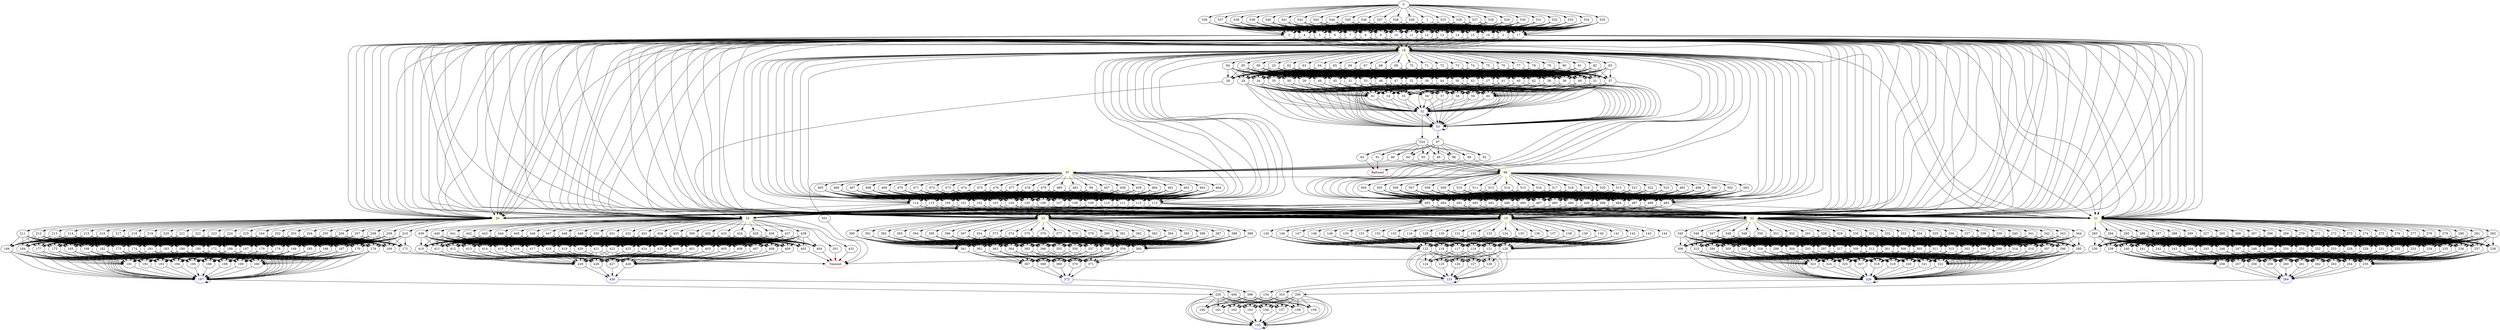 digraph G {
	0 -> 1;
	0 -> 525;
	0 -> 526;
	0 -> 527;
	0 -> 528;
	0 -> 529;
	0 -> 530;
	0 -> 531;
	0 -> 532;
	0 -> 533;
	0 -> 534;
	0 -> 535;
	0 -> 536;
	0 -> 537;
	0 -> 538;
	0 -> 539;
	0 -> 540;
	0 -> 541;
	0 -> 542;
	0 -> 543;
	0 -> 544;
	0 -> 545;
	0 -> 546;
	0 -> 547;
	0 -> 548;
	0 -> 549;
	1 -> 2;
	1 -> 3;
	1 -> 4;
	1 -> 5;
	1 -> 6;
	1 -> 7;
	1 -> 8;
	1 -> 9;
	1 -> 10;
	1 -> 11;
	1 -> 12;
	1 -> 13;
	1 -> 14;
	1 -> 15;
	1 -> 16;
	1 -> 17;
	2 -> "18";
18 [color=yellow];
	2 -> "19";
19 [color=yellow];
	2 -> "20";
20 [color=yellow];
	2 -> "21";
21 [color=yellow];
	2 -> "22";
22 [color=yellow];
	2 -> "23";
23 [color=yellow];
	2 -> "24";
24 [color=yellow];
	3 -> "18";
18 [color=yellow];
	3 -> "19";
19 [color=yellow];
	3 -> "20";
20 [color=yellow];
	3 -> "21";
21 [color=yellow];
	3 -> "22";
22 [color=yellow];
	3 -> "23";
23 [color=yellow];
	3 -> "24";
24 [color=yellow];
	4 -> "18";
18 [color=yellow];
	4 -> "19";
19 [color=yellow];
	4 -> "20";
20 [color=yellow];
	4 -> "21";
21 [color=yellow];
	4 -> "22";
22 [color=yellow];
	4 -> "23";
23 [color=yellow];
	4 -> "24";
24 [color=yellow];
	5 -> "18";
18 [color=yellow];
	5 -> "19";
19 [color=yellow];
	5 -> "20";
20 [color=yellow];
	5 -> "21";
21 [color=yellow];
	5 -> "22";
22 [color=yellow];
	5 -> "23";
23 [color=yellow];
	5 -> "24";
24 [color=yellow];
	6 -> "18";
18 [color=yellow];
	6 -> "19";
19 [color=yellow];
	6 -> "20";
20 [color=yellow];
	6 -> "21";
21 [color=yellow];
	6 -> "22";
22 [color=yellow];
	6 -> "23";
23 [color=yellow];
	6 -> "24";
24 [color=yellow];
	7 -> "18";
18 [color=yellow];
	7 -> "19";
19 [color=yellow];
	7 -> "20";
20 [color=yellow];
	7 -> "21";
21 [color=yellow];
	7 -> "22";
22 [color=yellow];
	7 -> "23";
23 [color=yellow];
	7 -> "24";
24 [color=yellow];
	8 -> "18";
18 [color=yellow];
	8 -> "19";
19 [color=yellow];
	8 -> "20";
20 [color=yellow];
	8 -> "21";
21 [color=yellow];
	8 -> "22";
22 [color=yellow];
	8 -> "23";
23 [color=yellow];
	8 -> "24";
24 [color=yellow];
	9 -> "18";
18 [color=yellow];
	9 -> "19";
19 [color=yellow];
	9 -> "20";
20 [color=yellow];
	9 -> "21";
21 [color=yellow];
	9 -> "22";
22 [color=yellow];
	9 -> "23";
23 [color=yellow];
	9 -> "24";
24 [color=yellow];
	10 -> "18";
18 [color=yellow];
	10 -> "19";
19 [color=yellow];
	10 -> "20";
20 [color=yellow];
	10 -> "21";
21 [color=yellow];
	10 -> "22";
22 [color=yellow];
	10 -> "23";
23 [color=yellow];
	10 -> "24";
24 [color=yellow];
	11 -> "18";
18 [color=yellow];
	11 -> "19";
19 [color=yellow];
	11 -> "20";
20 [color=yellow];
	11 -> "21";
21 [color=yellow];
	11 -> "22";
22 [color=yellow];
	11 -> "23";
23 [color=yellow];
	11 -> "24";
24 [color=yellow];
	12 -> "18";
18 [color=yellow];
	12 -> "19";
19 [color=yellow];
	12 -> "20";
20 [color=yellow];
	12 -> "21";
21 [color=yellow];
	12 -> "22";
22 [color=yellow];
	12 -> "23";
23 [color=yellow];
	12 -> "24";
24 [color=yellow];
	13 -> "18";
18 [color=yellow];
	13 -> "19";
19 [color=yellow];
	13 -> "20";
20 [color=yellow];
	13 -> "21";
21 [color=yellow];
	13 -> "22";
22 [color=yellow];
	13 -> "23";
23 [color=yellow];
	13 -> "24";
24 [color=yellow];
	14 -> "18";
18 [color=yellow];
	14 -> "19";
19 [color=yellow];
	14 -> "20";
20 [color=yellow];
	14 -> "21";
21 [color=yellow];
	14 -> "22";
22 [color=yellow];
	14 -> "23";
23 [color=yellow];
	14 -> "24";
24 [color=yellow];
	15 -> "18";
18 [color=yellow];
	15 -> "19";
19 [color=yellow];
	15 -> "20";
20 [color=yellow];
	15 -> "21";
21 [color=yellow];
	15 -> "22";
22 [color=yellow];
	15 -> "23";
23 [color=yellow];
	15 -> "24";
24 [color=yellow];
	16 -> "18";
18 [color=yellow];
	16 -> "19";
19 [color=yellow];
	16 -> "20";
20 [color=yellow];
	16 -> "21";
21 [color=yellow];
	16 -> "22";
22 [color=yellow];
	16 -> "23";
23 [color=yellow];
	16 -> "24";
24 [color=yellow];
	17 -> "18";
18 [color=yellow];
	17 -> "19";
19 [color=yellow];
	17 -> "20";
20 [color=yellow];
	17 -> "21";
21 [color=yellow];
	17 -> "22";
22 [color=yellow];
	17 -> "23";
23 [color=yellow];
	17 -> "24";
24 [color=yellow];
	18 -> 25;
	18 -> 62;
	18 -> 63;
	18 -> 64;
	18 -> 65;
	18 -> 66;
	18 -> 67;
	18 -> 68;
	18 -> 69;
	18 -> 70;
	18 -> 71;
	18 -> 72;
	18 -> 73;
	18 -> 74;
	18 -> 75;
	18 -> 76;
	18 -> 77;
	18 -> 78;
	18 -> 79;
	18 -> 80;
	18 -> 81;
	18 -> 82;
	18 -> 83;
	18 -> 84;
	18 -> 85;
	18 -> 86;
	19 -> 116;
	19 -> 129;
	19 -> 130;
	19 -> 131;
	19 -> 132;
	19 -> 133;
	19 -> 134;
	19 -> 135;
	19 -> 136;
	19 -> 137;
	19 -> 138;
	19 -> 139;
	19 -> 140;
	19 -> 141;
	19 -> 142;
	19 -> 143;
	19 -> 144;
	19 -> 145;
	19 -> 146;
	19 -> 147;
	19 -> 148;
	19 -> 149;
	19 -> 150;
	19 -> 151;
	19 -> 152;
	19 -> 153;
	20 -> 164;
	20 -> 201;
	20 -> 202;
	20 -> 203;
	20 -> 204;
	20 -> 205;
	20 -> 206;
	20 -> 207;
	20 -> 208;
	20 -> 209;
	20 -> 210;
	20 -> 211;
	20 -> 212;
	20 -> 213;
	20 -> 214;
	20 -> 215;
	20 -> 216;
	20 -> 217;
	20 -> 218;
	20 -> 219;
	20 -> 220;
	20 -> 221;
	20 -> 222;
	20 -> 223;
	20 -> 224;
	20 -> 225;
	21 -> 227;
	21 -> 265;
	21 -> 266;
	21 -> 267;
	21 -> 268;
	21 -> 269;
	21 -> 270;
	21 -> 271;
	21 -> 272;
	21 -> 273;
	21 -> 274;
	21 -> 275;
	21 -> 276;
	21 -> 277;
	21 -> 278;
	21 -> 279;
	21 -> 280;
	21 -> 281;
	21 -> 282;
	21 -> 283;
	21 -> 284;
	21 -> 285;
	21 -> 286;
	21 -> 287;
	21 -> 288;
	21 -> 289;
	22 -> 291;
	22 -> 328;
	22 -> 329;
	22 -> 330;
	22 -> 331;
	22 -> 332;
	22 -> 333;
	22 -> 334;
	22 -> 335;
	22 -> 336;
	22 -> 337;
	22 -> 338;
	22 -> 339;
	22 -> 340;
	22 -> 341;
	22 -> 342;
	22 -> 343;
	22 -> 344;
	22 -> 345;
	22 -> 346;
	22 -> 347;
	22 -> 348;
	22 -> 349;
	22 -> 350;
	22 -> 351;
	22 -> 352;
	23 -> 354;
	23 -> 373;
	23 -> 374;
	23 -> 375;
	23 -> 376;
	23 -> 377;
	23 -> 378;
	23 -> 379;
	23 -> 380;
	23 -> 381;
	23 -> 382;
	23 -> 383;
	23 -> 384;
	23 -> 385;
	23 -> 386;
	23 -> 387;
	23 -> 388;
	23 -> 389;
	23 -> 390;
	23 -> 391;
	23 -> 392;
	23 -> 393;
	23 -> 394;
	23 -> 395;
	23 -> 396;
	23 -> 397;
	24 -> 399;
	24 -> 431;
	24 -> 432;
	24 -> 433;
	24 -> 434;
	24 -> 435;
	24 -> 436;
	24 -> 437;
	24 -> 438;
	24 -> 439;
	24 -> 440;
	24 -> 441;
	24 -> 442;
	24 -> 443;
	24 -> 444;
	24 -> 445;
	24 -> 446;
	24 -> 447;
	24 -> 448;
	24 -> 449;
	24 -> 450;
	24 -> 451;
	24 -> 452;
	24 -> 453;
	24 -> 454;
	24 -> 455;
	25 -> 26;
	25 -> 27;
	25 -> 28;
	25 -> 29;
	25 -> 30;
	25 -> 31;
	25 -> 32;
	25 -> 33;
	25 -> 34;
	25 -> 35;
	25 -> 36;
	25 -> 37;
	25 -> 38;
	25 -> 39;
	25 -> 40;
	25 -> 41;
	25 -> 42;
	25 -> 43;
	25 -> 44;
	25 -> 45;
	25 -> 46;
	25 -> 47;
	25 -> 48;
	25 -> 49;
	25 -> 50;
	25 -> 51;
	26 -> "52";
52 [color=blue];
	26 -> "53";
53 [color=blue];
	26 -> 54;
	26 -> 55;
	26 -> 56;
	26 -> 57;
	26 -> 58;
	26 -> 59;
	26 -> 60;
	26 -> 61;
	27 -> "52";
52 [color=blue];
	27 -> "53";
53 [color=blue];
	27 -> 54;
	27 -> 55;
	27 -> 56;
	27 -> 57;
	27 -> 58;
	27 -> 59;
	27 -> 60;
	27 -> 61;
	28 -> "Timeout";
Timeout [color=red];
	29 -> "52";
52 [color=blue];
	29 -> "53";
53 [color=blue];
	29 -> 54;
	29 -> 55;
	29 -> 56;
	29 -> 57;
	29 -> 58;
	29 -> 59;
	29 -> 60;
	29 -> 61;
	30 -> "52";
52 [color=blue];
	30 -> "53";
53 [color=blue];
	30 -> 54;
	30 -> 55;
	30 -> 56;
	30 -> 57;
	30 -> 58;
	30 -> 59;
	30 -> 60;
	30 -> 61;
	31 -> "52";
52 [color=blue];
	31 -> "53";
53 [color=blue];
	31 -> 54;
	31 -> 55;
	31 -> 56;
	31 -> 57;
	31 -> 58;
	31 -> 59;
	31 -> 60;
	31 -> 61;
	32 -> "52";
52 [color=blue];
	32 -> "53";
53 [color=blue];
	32 -> 54;
	32 -> 55;
	32 -> 56;
	32 -> 57;
	32 -> 58;
	32 -> 59;
	32 -> 60;
	32 -> 61;
	33 -> "52";
52 [color=blue];
	33 -> "53";
53 [color=blue];
	33 -> 54;
	33 -> 55;
	33 -> 56;
	33 -> 57;
	33 -> 58;
	33 -> 59;
	33 -> 60;
	33 -> 61;
	34 -> "52";
52 [color=blue];
	34 -> "53";
53 [color=blue];
	34 -> 54;
	34 -> 55;
	34 -> 56;
	34 -> 57;
	34 -> 58;
	34 -> 59;
	34 -> 60;
	34 -> 61;
	35 -> "52";
52 [color=blue];
	35 -> "53";
53 [color=blue];
	35 -> 54;
	35 -> 55;
	35 -> 56;
	35 -> 57;
	35 -> 58;
	35 -> 59;
	35 -> 60;
	35 -> 61;
	36 -> "52";
52 [color=blue];
	36 -> "53";
53 [color=blue];
	36 -> 54;
	36 -> 55;
	36 -> 56;
	36 -> 57;
	36 -> 58;
	36 -> 59;
	36 -> 60;
	36 -> 61;
	37 -> "52";
52 [color=blue];
	37 -> "53";
53 [color=blue];
	37 -> 54;
	37 -> 55;
	37 -> 56;
	37 -> 57;
	37 -> 58;
	37 -> 59;
	37 -> 60;
	37 -> 61;
	38 -> "52";
52 [color=blue];
	38 -> "53";
53 [color=blue];
	38 -> 54;
	38 -> 55;
	38 -> 56;
	38 -> 57;
	38 -> 58;
	38 -> 59;
	38 -> 60;
	38 -> 61;
	39 -> "52";
52 [color=blue];
	39 -> "53";
53 [color=blue];
	39 -> 54;
	39 -> 55;
	39 -> 56;
	39 -> 57;
	39 -> 58;
	39 -> 59;
	39 -> 60;
	39 -> 61;
	40 -> "52";
52 [color=blue];
	40 -> "53";
53 [color=blue];
	40 -> 54;
	40 -> 55;
	40 -> 56;
	40 -> 57;
	40 -> 58;
	40 -> 59;
	40 -> 60;
	40 -> 61;
	41 -> "52";
52 [color=blue];
	41 -> "53";
53 [color=blue];
	41 -> 54;
	41 -> 55;
	41 -> 56;
	41 -> 57;
	41 -> 58;
	41 -> 59;
	41 -> 60;
	41 -> 61;
	42 -> "52";
52 [color=blue];
	42 -> "53";
53 [color=blue];
	42 -> 54;
	42 -> 55;
	42 -> 56;
	42 -> 57;
	42 -> 58;
	42 -> 59;
	42 -> 60;
	42 -> 61;
	43 -> "52";
52 [color=blue];
	43 -> "53";
53 [color=blue];
	43 -> 54;
	43 -> 55;
	43 -> 56;
	43 -> 57;
	43 -> 58;
	43 -> 59;
	43 -> 60;
	43 -> 61;
	44 -> "52";
52 [color=blue];
	44 -> "53";
53 [color=blue];
	44 -> 54;
	44 -> 55;
	44 -> 56;
	44 -> 57;
	44 -> 58;
	44 -> 59;
	44 -> 60;
	44 -> 61;
	45 -> "52";
52 [color=blue];
	45 -> "53";
53 [color=blue];
	45 -> 54;
	45 -> 55;
	45 -> 56;
	45 -> 57;
	45 -> 58;
	45 -> 59;
	45 -> 60;
	45 -> 61;
	46 -> "52";
52 [color=blue];
	46 -> "53";
53 [color=blue];
	46 -> 54;
	46 -> 55;
	46 -> 56;
	46 -> 57;
	46 -> 58;
	46 -> 59;
	46 -> 60;
	46 -> 61;
	47 -> "52";
52 [color=blue];
	47 -> "53";
53 [color=blue];
	47 -> 54;
	47 -> 55;
	47 -> 56;
	47 -> 57;
	47 -> 58;
	47 -> 59;
	47 -> 60;
	47 -> 61;
	48 -> "52";
52 [color=blue];
	48 -> "53";
53 [color=blue];
	48 -> 54;
	48 -> 55;
	48 -> 56;
	48 -> 57;
	48 -> 58;
	48 -> 59;
	48 -> 60;
	48 -> 61;
	49 -> "52";
52 [color=blue];
	49 -> "53";
53 [color=blue];
	49 -> 54;
	49 -> 55;
	49 -> 56;
	49 -> 57;
	49 -> 58;
	49 -> 59;
	49 -> 60;
	49 -> 61;
	50 -> "52";
52 [color=blue];
	50 -> "53";
53 [color=blue];
	50 -> 54;
	50 -> 55;
	50 -> 56;
	50 -> 57;
	50 -> 58;
	50 -> 59;
	50 -> 60;
	50 -> 61;
	51 -> "52";
52 [color=blue];
	51 -> "53";
53 [color=blue];
	51 -> 54;
	51 -> 55;
	51 -> 56;
	51 -> 57;
	51 -> 58;
	51 -> 59;
	51 -> 60;
	51 -> 61;
	52 -> "52";
52 [color=blue];
	52 -> "53";
53 [color=blue];
	52 -> 524;
	53 -> "52";
52 [color=blue];
	53 -> "53";
53 [color=blue];
	53 -> 87;
	54 -> "52";
52 [color=blue];
	54 -> "53";
53 [color=blue];
	55 -> "52";
52 [color=blue];
	55 -> "53";
53 [color=blue];
	56 -> "52";
52 [color=blue];
	56 -> "53";
53 [color=blue];
	57 -> "52";
52 [color=blue];
	57 -> "53";
53 [color=blue];
	58 -> "52";
52 [color=blue];
	58 -> "53";
53 [color=blue];
	59 -> "52";
52 [color=blue];
	59 -> "53";
53 [color=blue];
	60 -> "52";
52 [color=blue];
	60 -> "53";
53 [color=blue];
	61 -> "52";
52 [color=blue];
	61 -> "53";
53 [color=blue];
	62 -> 26;
	62 -> 27;
	62 -> 28;
	62 -> 29;
	62 -> 30;
	62 -> 31;
	62 -> 32;
	62 -> 33;
	62 -> 34;
	62 -> 35;
	62 -> 36;
	62 -> 37;
	62 -> 38;
	62 -> 39;
	62 -> 40;
	62 -> 41;
	62 -> 42;
	62 -> 43;
	62 -> 44;
	62 -> 45;
	62 -> 46;
	62 -> 47;
	62 -> 48;
	62 -> 49;
	62 -> 50;
	62 -> 51;
	63 -> 26;
	63 -> 27;
	63 -> 28;
	63 -> 29;
	63 -> 30;
	63 -> 31;
	63 -> 32;
	63 -> 33;
	63 -> 34;
	63 -> 35;
	63 -> 36;
	63 -> 37;
	63 -> 38;
	63 -> 39;
	63 -> 40;
	63 -> 41;
	63 -> 42;
	63 -> 43;
	63 -> 44;
	63 -> 45;
	63 -> 46;
	63 -> 47;
	63 -> 48;
	63 -> 49;
	63 -> 50;
	63 -> 51;
	64 -> 26;
	64 -> 27;
	64 -> 28;
	64 -> 29;
	64 -> 30;
	64 -> 31;
	64 -> 32;
	64 -> 33;
	64 -> 34;
	64 -> 35;
	64 -> 36;
	64 -> 37;
	64 -> 38;
	64 -> 39;
	64 -> 40;
	64 -> 41;
	64 -> 42;
	64 -> 43;
	64 -> 44;
	64 -> 45;
	64 -> 46;
	64 -> 47;
	64 -> 48;
	64 -> 49;
	64 -> 50;
	64 -> 51;
	65 -> 26;
	65 -> 27;
	65 -> 28;
	65 -> 29;
	65 -> 30;
	65 -> 31;
	65 -> 32;
	65 -> 33;
	65 -> 34;
	65 -> 35;
	65 -> 36;
	65 -> 37;
	65 -> 38;
	65 -> 39;
	65 -> 40;
	65 -> 41;
	65 -> 42;
	65 -> 43;
	65 -> 44;
	65 -> 45;
	65 -> 46;
	65 -> 47;
	65 -> 48;
	65 -> 49;
	65 -> 50;
	65 -> 51;
	66 -> 26;
	66 -> 27;
	66 -> 28;
	66 -> 29;
	66 -> 30;
	66 -> 31;
	66 -> 32;
	66 -> 33;
	66 -> 34;
	66 -> 35;
	66 -> 36;
	66 -> 37;
	66 -> 38;
	66 -> 39;
	66 -> 40;
	66 -> 41;
	66 -> 42;
	66 -> 43;
	66 -> 44;
	66 -> 45;
	66 -> 46;
	66 -> 47;
	66 -> 48;
	66 -> 49;
	66 -> 50;
	66 -> 51;
	67 -> 26;
	67 -> 27;
	67 -> 28;
	67 -> 29;
	67 -> 30;
	67 -> 31;
	67 -> 32;
	67 -> 33;
	67 -> 34;
	67 -> 35;
	67 -> 36;
	67 -> 37;
	67 -> 38;
	67 -> 39;
	67 -> 40;
	67 -> 41;
	67 -> 42;
	67 -> 43;
	67 -> 44;
	67 -> 45;
	67 -> 46;
	67 -> 47;
	67 -> 48;
	67 -> 49;
	67 -> 50;
	67 -> 51;
	68 -> 26;
	68 -> 27;
	68 -> 28;
	68 -> 29;
	68 -> 30;
	68 -> 31;
	68 -> 32;
	68 -> 33;
	68 -> 34;
	68 -> 35;
	68 -> 36;
	68 -> 37;
	68 -> 38;
	68 -> 39;
	68 -> 40;
	68 -> 41;
	68 -> 42;
	68 -> 43;
	68 -> 44;
	68 -> 45;
	68 -> 46;
	68 -> 47;
	68 -> 48;
	68 -> 49;
	68 -> 50;
	68 -> 51;
	69 -> 26;
	69 -> 27;
	69 -> 28;
	69 -> 29;
	69 -> 30;
	69 -> 31;
	69 -> 32;
	69 -> 33;
	69 -> 34;
	69 -> 35;
	69 -> 36;
	69 -> 37;
	69 -> 38;
	69 -> 39;
	69 -> 40;
	69 -> 41;
	69 -> 42;
	69 -> 43;
	69 -> 44;
	69 -> 45;
	69 -> 46;
	69 -> 47;
	69 -> 48;
	69 -> 49;
	69 -> 50;
	69 -> 51;
	70 -> 26;
	70 -> 27;
	70 -> 28;
	70 -> 29;
	70 -> 30;
	70 -> 31;
	70 -> 32;
	70 -> 33;
	70 -> 34;
	70 -> 35;
	70 -> 36;
	70 -> 37;
	70 -> 38;
	70 -> 39;
	70 -> 40;
	70 -> 41;
	70 -> 42;
	70 -> 43;
	70 -> 44;
	70 -> 45;
	70 -> 46;
	70 -> 47;
	70 -> 48;
	70 -> 49;
	70 -> 50;
	70 -> 51;
	71 -> 26;
	71 -> 27;
	71 -> 28;
	71 -> 29;
	71 -> 30;
	71 -> 31;
	71 -> 32;
	71 -> 33;
	71 -> 34;
	71 -> 35;
	71 -> 36;
	71 -> 37;
	71 -> 38;
	71 -> 39;
	71 -> 40;
	71 -> 41;
	71 -> 42;
	71 -> 43;
	71 -> 44;
	71 -> 45;
	71 -> 46;
	71 -> 47;
	71 -> 48;
	71 -> 49;
	71 -> 50;
	71 -> 51;
	72 -> 26;
	72 -> 27;
	72 -> 28;
	72 -> 29;
	72 -> 30;
	72 -> 31;
	72 -> 32;
	72 -> 33;
	72 -> 34;
	72 -> 35;
	72 -> 36;
	72 -> 37;
	72 -> 38;
	72 -> 39;
	72 -> 40;
	72 -> 41;
	72 -> 42;
	72 -> 43;
	72 -> 44;
	72 -> 45;
	72 -> 46;
	72 -> 47;
	72 -> 48;
	72 -> 49;
	72 -> 50;
	72 -> 51;
	73 -> 26;
	73 -> 27;
	73 -> 28;
	73 -> 29;
	73 -> 30;
	73 -> 31;
	73 -> 32;
	73 -> 33;
	73 -> 34;
	73 -> 35;
	73 -> 36;
	73 -> 37;
	73 -> 38;
	73 -> 39;
	73 -> 40;
	73 -> 41;
	73 -> 42;
	73 -> 43;
	73 -> 44;
	73 -> 45;
	73 -> 46;
	73 -> 47;
	73 -> 48;
	73 -> 49;
	73 -> 50;
	73 -> 51;
	74 -> 26;
	74 -> 27;
	74 -> 28;
	74 -> 29;
	74 -> 30;
	74 -> 31;
	74 -> 32;
	74 -> 33;
	74 -> 34;
	74 -> 35;
	74 -> 36;
	74 -> 37;
	74 -> 38;
	74 -> 39;
	74 -> 40;
	74 -> 41;
	74 -> 42;
	74 -> 43;
	74 -> 44;
	74 -> 45;
	74 -> 46;
	74 -> 47;
	74 -> 48;
	74 -> 49;
	74 -> 50;
	74 -> 51;
	75 -> 26;
	75 -> 27;
	75 -> 28;
	75 -> 29;
	75 -> 30;
	75 -> 31;
	75 -> 32;
	75 -> 33;
	75 -> 34;
	75 -> 35;
	75 -> 36;
	75 -> 37;
	75 -> 38;
	75 -> 39;
	75 -> 40;
	75 -> 41;
	75 -> 42;
	75 -> 43;
	75 -> 44;
	75 -> 45;
	75 -> 46;
	75 -> 47;
	75 -> 48;
	75 -> 49;
	75 -> 50;
	75 -> 51;
	76 -> 26;
	76 -> 27;
	76 -> 28;
	76 -> 29;
	76 -> 30;
	76 -> 31;
	76 -> 32;
	76 -> 33;
	76 -> 34;
	76 -> 35;
	76 -> 36;
	76 -> 37;
	76 -> 38;
	76 -> 39;
	76 -> 40;
	76 -> 41;
	76 -> 42;
	76 -> 43;
	76 -> 44;
	76 -> 45;
	76 -> 46;
	76 -> 47;
	76 -> 48;
	76 -> 49;
	76 -> 50;
	76 -> 51;
	77 -> 26;
	77 -> 27;
	77 -> 28;
	77 -> 29;
	77 -> 30;
	77 -> 31;
	77 -> 32;
	77 -> 33;
	77 -> 34;
	77 -> 35;
	77 -> 36;
	77 -> 37;
	77 -> 38;
	77 -> 39;
	77 -> 40;
	77 -> 41;
	77 -> 42;
	77 -> 43;
	77 -> 44;
	77 -> 45;
	77 -> 46;
	77 -> 47;
	77 -> 48;
	77 -> 49;
	77 -> 50;
	77 -> 51;
	78 -> 26;
	78 -> 27;
	78 -> 28;
	78 -> 29;
	78 -> 30;
	78 -> 31;
	78 -> 32;
	78 -> 33;
	78 -> 34;
	78 -> 35;
	78 -> 36;
	78 -> 37;
	78 -> 38;
	78 -> 39;
	78 -> 40;
	78 -> 41;
	78 -> 42;
	78 -> 43;
	78 -> 44;
	78 -> 45;
	78 -> 46;
	78 -> 47;
	78 -> 48;
	78 -> 49;
	78 -> 50;
	78 -> 51;
	79 -> 26;
	79 -> 27;
	79 -> 28;
	79 -> 29;
	79 -> 30;
	79 -> 31;
	79 -> 32;
	79 -> 33;
	79 -> 34;
	79 -> 35;
	79 -> 36;
	79 -> 37;
	79 -> 38;
	79 -> 39;
	79 -> 40;
	79 -> 41;
	79 -> 42;
	79 -> 43;
	79 -> 44;
	79 -> 45;
	79 -> 46;
	79 -> 47;
	79 -> 48;
	79 -> 49;
	79 -> 50;
	79 -> 51;
	80 -> 26;
	80 -> 27;
	80 -> 28;
	80 -> 29;
	80 -> 30;
	80 -> 31;
	80 -> 32;
	80 -> 33;
	80 -> 34;
	80 -> 35;
	80 -> 36;
	80 -> 37;
	80 -> 38;
	80 -> 39;
	80 -> 40;
	80 -> 41;
	80 -> 42;
	80 -> 43;
	80 -> 44;
	80 -> 45;
	80 -> 46;
	80 -> 47;
	80 -> 48;
	80 -> 49;
	80 -> 50;
	80 -> 51;
	81 -> 26;
	81 -> 27;
	81 -> 28;
	81 -> 29;
	81 -> 30;
	81 -> 31;
	81 -> 32;
	81 -> 33;
	81 -> 34;
	81 -> 35;
	81 -> 36;
	81 -> 37;
	81 -> 38;
	81 -> 39;
	81 -> 40;
	81 -> 41;
	81 -> 42;
	81 -> 43;
	81 -> 44;
	81 -> 45;
	81 -> 46;
	81 -> 47;
	81 -> 48;
	81 -> 49;
	81 -> 50;
	81 -> 51;
	82 -> 26;
	82 -> 27;
	82 -> 28;
	82 -> 29;
	82 -> 30;
	82 -> 31;
	82 -> 32;
	82 -> 33;
	82 -> 34;
	82 -> 35;
	82 -> 36;
	82 -> 37;
	82 -> 38;
	82 -> 39;
	82 -> 40;
	82 -> 41;
	82 -> 42;
	82 -> 43;
	82 -> 44;
	82 -> 45;
	82 -> 46;
	82 -> 47;
	82 -> 48;
	82 -> 49;
	82 -> 50;
	82 -> 51;
	83 -> 26;
	83 -> 27;
	83 -> 28;
	83 -> 29;
	83 -> 30;
	83 -> 31;
	83 -> 32;
	83 -> 33;
	83 -> 34;
	83 -> 35;
	83 -> 36;
	83 -> 37;
	83 -> 38;
	83 -> 39;
	83 -> 40;
	83 -> 41;
	83 -> 42;
	83 -> 43;
	83 -> 44;
	83 -> 45;
	83 -> 46;
	83 -> 47;
	83 -> 48;
	83 -> 49;
	83 -> 50;
	83 -> 51;
	84 -> 26;
	84 -> 27;
	84 -> 28;
	84 -> 29;
	84 -> 30;
	84 -> 31;
	84 -> 32;
	84 -> 33;
	84 -> 34;
	84 -> 35;
	84 -> 36;
	84 -> 37;
	84 -> 38;
	84 -> 39;
	84 -> 40;
	84 -> 41;
	84 -> 42;
	84 -> 43;
	84 -> 44;
	84 -> 45;
	84 -> 46;
	84 -> 47;
	84 -> 48;
	84 -> 49;
	84 -> 50;
	84 -> 51;
	85 -> 26;
	85 -> 27;
	85 -> 28;
	85 -> 29;
	85 -> 30;
	85 -> 31;
	85 -> 32;
	85 -> 33;
	85 -> 34;
	85 -> 35;
	85 -> 36;
	85 -> 37;
	85 -> 38;
	85 -> 39;
	85 -> 40;
	85 -> 41;
	85 -> 42;
	85 -> 43;
	85 -> 44;
	85 -> 45;
	85 -> 46;
	85 -> 47;
	85 -> 48;
	85 -> 49;
	85 -> 50;
	85 -> 51;
	86 -> 26;
	86 -> 27;
	86 -> 28;
	86 -> 29;
	86 -> 30;
	86 -> 31;
	86 -> 32;
	86 -> 33;
	86 -> 34;
	86 -> 35;
	86 -> 36;
	86 -> 37;
	86 -> 38;
	86 -> 39;
	86 -> 40;
	86 -> 41;
	86 -> 42;
	86 -> 43;
	86 -> 44;
	86 -> 45;
	86 -> 46;
	86 -> 47;
	86 -> 48;
	86 -> 49;
	86 -> 50;
	86 -> 51;
	87 -> 88;
	87 -> 89;
	87 -> 90;
	87 -> 91;
	87 -> 92;
	87 -> 93;
	87 -> 94;
	87 -> 95;
	87 -> 96;
	88 -> "97";
97 [color=yellow];
	88 -> "98";
98 [color=yellow];
	89 -> "97";
97 [color=yellow];
	89 -> "98";
98 [color=yellow];
	90 -> "97";
97 [color=yellow];
	90 -> "98";
98 [color=yellow];
	91 -> "Refused";
Refused [color=red];
	92 -> "Refused";
Refused [color=red];
	93 -> "Refused";
Refused [color=red];
	94 -> "97";
97 [color=yellow];
	94 -> "98";
98 [color=yellow];
	95 -> "97";
97 [color=yellow];
	95 -> "98";
98 [color=yellow];
	96 -> "97";
97 [color=yellow];
	96 -> "98";
98 [color=yellow];
	97 -> 99;
	97 -> 457;
	97 -> 458;
	97 -> 459;
	97 -> 460;
	97 -> 461;
	97 -> 462;
	97 -> 463;
	97 -> 464;
	97 -> 465;
	97 -> 466;
	97 -> 467;
	97 -> 468;
	97 -> 469;
	97 -> 470;
	97 -> 471;
	97 -> 472;
	97 -> 473;
	97 -> 474;
	97 -> 475;
	97 -> 476;
	97 -> 477;
	97 -> 478;
	97 -> 479;
	97 -> 480;
	97 -> 481;
	98 -> 482;
	98 -> 499;
	98 -> 500;
	98 -> 501;
	98 -> 502;
	98 -> 503;
	98 -> 504;
	98 -> 505;
	98 -> 506;
	98 -> 507;
	98 -> 508;
	98 -> 509;
	98 -> 510;
	98 -> 511;
	98 -> 512;
	98 -> 513;
	98 -> 514;
	98 -> 515;
	98 -> 516;
	98 -> 517;
	98 -> 518;
	98 -> 519;
	98 -> 520;
	98 -> 521;
	98 -> 522;
	98 -> 523;
	99 -> 100;
	99 -> 101;
	99 -> 102;
	99 -> 103;
	99 -> 104;
	99 -> 105;
	99 -> 106;
	99 -> 107;
	99 -> 108;
	99 -> 109;
	99 -> 110;
	99 -> 111;
	99 -> 112;
	99 -> 113;
	99 -> 114;
	99 -> 115;
	100 -> "18";
18 [color=yellow];
	100 -> "19";
19 [color=yellow];
	100 -> "20";
20 [color=yellow];
	100 -> "21";
21 [color=yellow];
	100 -> "22";
22 [color=yellow];
	100 -> "23";
23 [color=yellow];
	100 -> "24";
24 [color=yellow];
	101 -> "18";
18 [color=yellow];
	101 -> "19";
19 [color=yellow];
	101 -> "20";
20 [color=yellow];
	101 -> "21";
21 [color=yellow];
	101 -> "22";
22 [color=yellow];
	101 -> "23";
23 [color=yellow];
	101 -> "24";
24 [color=yellow];
	102 -> "18";
18 [color=yellow];
	102 -> "19";
19 [color=yellow];
	102 -> "20";
20 [color=yellow];
	102 -> "21";
21 [color=yellow];
	102 -> "22";
22 [color=yellow];
	102 -> "23";
23 [color=yellow];
	102 -> "24";
24 [color=yellow];
	103 -> "18";
18 [color=yellow];
	103 -> "19";
19 [color=yellow];
	103 -> "20";
20 [color=yellow];
	103 -> "21";
21 [color=yellow];
	103 -> "22";
22 [color=yellow];
	103 -> "23";
23 [color=yellow];
	103 -> "24";
24 [color=yellow];
	104 -> "18";
18 [color=yellow];
	104 -> "19";
19 [color=yellow];
	104 -> "20";
20 [color=yellow];
	104 -> "21";
21 [color=yellow];
	104 -> "22";
22 [color=yellow];
	104 -> "23";
23 [color=yellow];
	104 -> "24";
24 [color=yellow];
	105 -> "18";
18 [color=yellow];
	105 -> "19";
19 [color=yellow];
	105 -> "20";
20 [color=yellow];
	105 -> "21";
21 [color=yellow];
	105 -> "22";
22 [color=yellow];
	105 -> "23";
23 [color=yellow];
	105 -> "24";
24 [color=yellow];
	106 -> "18";
18 [color=yellow];
	106 -> "19";
19 [color=yellow];
	106 -> "20";
20 [color=yellow];
	106 -> "21";
21 [color=yellow];
	106 -> "22";
22 [color=yellow];
	106 -> "23";
23 [color=yellow];
	106 -> "24";
24 [color=yellow];
	107 -> "18";
18 [color=yellow];
	107 -> "19";
19 [color=yellow];
	107 -> "20";
20 [color=yellow];
	107 -> "21";
21 [color=yellow];
	107 -> "22";
22 [color=yellow];
	107 -> "23";
23 [color=yellow];
	107 -> "24";
24 [color=yellow];
	108 -> "18";
18 [color=yellow];
	108 -> "19";
19 [color=yellow];
	108 -> "20";
20 [color=yellow];
	108 -> "21";
21 [color=yellow];
	108 -> "22";
22 [color=yellow];
	108 -> "23";
23 [color=yellow];
	108 -> "24";
24 [color=yellow];
	109 -> "18";
18 [color=yellow];
	109 -> "19";
19 [color=yellow];
	109 -> "20";
20 [color=yellow];
	109 -> "21";
21 [color=yellow];
	109 -> "22";
22 [color=yellow];
	109 -> "23";
23 [color=yellow];
	109 -> "24";
24 [color=yellow];
	110 -> "18";
18 [color=yellow];
	110 -> "19";
19 [color=yellow];
	110 -> "20";
20 [color=yellow];
	110 -> "21";
21 [color=yellow];
	110 -> "22";
22 [color=yellow];
	110 -> "23";
23 [color=yellow];
	110 -> "24";
24 [color=yellow];
	111 -> "18";
18 [color=yellow];
	111 -> "19";
19 [color=yellow];
	111 -> "20";
20 [color=yellow];
	111 -> "21";
21 [color=yellow];
	111 -> "22";
22 [color=yellow];
	111 -> "23";
23 [color=yellow];
	111 -> "24";
24 [color=yellow];
	112 -> "18";
18 [color=yellow];
	112 -> "19";
19 [color=yellow];
	112 -> "20";
20 [color=yellow];
	112 -> "21";
21 [color=yellow];
	112 -> "22";
22 [color=yellow];
	112 -> "23";
23 [color=yellow];
	112 -> "24";
24 [color=yellow];
	113 -> "18";
18 [color=yellow];
	113 -> "19";
19 [color=yellow];
	113 -> "20";
20 [color=yellow];
	113 -> "21";
21 [color=yellow];
	113 -> "22";
22 [color=yellow];
	113 -> "23";
23 [color=yellow];
	113 -> "24";
24 [color=yellow];
	114 -> "18";
18 [color=yellow];
	114 -> "19";
19 [color=yellow];
	114 -> "20";
20 [color=yellow];
	114 -> "21";
21 [color=yellow];
	114 -> "22";
22 [color=yellow];
	114 -> "23";
23 [color=yellow];
	114 -> "24";
24 [color=yellow];
	115 -> "18";
18 [color=yellow];
	115 -> "19";
19 [color=yellow];
	115 -> "20";
20 [color=yellow];
	115 -> "21";
21 [color=yellow];
	115 -> "22";
22 [color=yellow];
	115 -> "23";
23 [color=yellow];
	115 -> "24";
24 [color=yellow];
	116 -> 117;
	116 -> 118;
	116 -> 119;
	116 -> 120;
	116 -> 121;
	116 -> 122;
	117 -> "123";
123 [color=blue];
	117 -> 124;
	117 -> 125;
	117 -> 126;
	117 -> 127;
	117 -> 128;
	118 -> "123";
123 [color=blue];
	118 -> 124;
	118 -> 125;
	118 -> 126;
	118 -> 127;
	118 -> 128;
	119 -> "123";
123 [color=blue];
	119 -> 124;
	119 -> 125;
	119 -> 126;
	119 -> 127;
	119 -> 128;
	120 -> "123";
123 [color=blue];
	120 -> 124;
	120 -> 125;
	120 -> 126;
	120 -> 127;
	120 -> 128;
	121 -> "123";
123 [color=blue];
	121 -> 124;
	121 -> 125;
	121 -> 126;
	121 -> 127;
	121 -> 128;
	122 -> "123";
123 [color=blue];
	122 -> 124;
	122 -> 125;
	122 -> 126;
	122 -> 127;
	122 -> 128;
	123 -> "123";
123 [color=blue];
	123 -> 154;
	124 -> "123";
123 [color=blue];
	125 -> "123";
123 [color=blue];
	126 -> "123";
123 [color=blue];
	127 -> "123";
123 [color=blue];
	128 -> "123";
123 [color=blue];
	129 -> 117;
	129 -> 118;
	129 -> 119;
	129 -> 120;
	129 -> 121;
	129 -> 122;
	130 -> 117;
	130 -> 118;
	130 -> 119;
	130 -> 120;
	130 -> 121;
	130 -> 122;
	131 -> 117;
	131 -> 118;
	131 -> 119;
	131 -> 120;
	131 -> 121;
	131 -> 122;
	132 -> 117;
	132 -> 118;
	132 -> 119;
	132 -> 120;
	132 -> 121;
	132 -> 122;
	133 -> 117;
	133 -> 118;
	133 -> 119;
	133 -> 120;
	133 -> 121;
	133 -> 122;
	134 -> 117;
	134 -> 118;
	134 -> 119;
	134 -> 120;
	134 -> 121;
	134 -> 122;
	135 -> 117;
	135 -> 118;
	135 -> 119;
	135 -> 120;
	135 -> 121;
	135 -> 122;
	136 -> 117;
	136 -> 118;
	136 -> 119;
	136 -> 120;
	136 -> 121;
	136 -> 122;
	137 -> 117;
	137 -> 118;
	137 -> 119;
	137 -> 120;
	137 -> 121;
	137 -> 122;
	138 -> 117;
	138 -> 118;
	138 -> 119;
	138 -> 120;
	138 -> 121;
	138 -> 122;
	139 -> 117;
	139 -> 118;
	139 -> 119;
	139 -> 120;
	139 -> 121;
	139 -> 122;
	140 -> 117;
	140 -> 118;
	140 -> 119;
	140 -> 120;
	140 -> 121;
	140 -> 122;
	141 -> 117;
	141 -> 118;
	141 -> 119;
	141 -> 120;
	141 -> 121;
	141 -> 122;
	142 -> 117;
	142 -> 118;
	142 -> 119;
	142 -> 120;
	142 -> 121;
	142 -> 122;
	143 -> 117;
	143 -> 118;
	143 -> 119;
	143 -> 120;
	143 -> 121;
	143 -> 122;
	144 -> 117;
	144 -> 118;
	144 -> 119;
	144 -> 120;
	144 -> 121;
	144 -> 122;
	145 -> 117;
	145 -> 118;
	145 -> 119;
	145 -> 120;
	145 -> 121;
	145 -> 122;
	146 -> 117;
	146 -> 118;
	146 -> 119;
	146 -> 120;
	146 -> 121;
	146 -> 122;
	147 -> 117;
	147 -> 118;
	147 -> 119;
	147 -> 120;
	147 -> 121;
	147 -> 122;
	148 -> 117;
	148 -> 118;
	148 -> 119;
	148 -> 120;
	148 -> 121;
	148 -> 122;
	149 -> 117;
	149 -> 118;
	149 -> 119;
	149 -> 120;
	149 -> 121;
	149 -> 122;
	150 -> 117;
	150 -> 118;
	150 -> 119;
	150 -> 120;
	150 -> 121;
	150 -> 122;
	151 -> 117;
	151 -> 118;
	151 -> 119;
	151 -> 120;
	151 -> 121;
	151 -> 122;
	152 -> 117;
	152 -> 118;
	152 -> 119;
	152 -> 120;
	152 -> 121;
	152 -> 122;
	153 -> 117;
	153 -> 118;
	153 -> 119;
	153 -> 120;
	153 -> 121;
	153 -> 122;
	154 -> "155";
155 [color=blue];
	154 -> 156;
	154 -> 157;
	154 -> 158;
	154 -> 159;
	154 -> 160;
	154 -> 161;
	154 -> 162;
	154 -> 163;
	155 -> "155";
155 [color=blue];
	156 -> "155";
155 [color=blue];
	157 -> "155";
155 [color=blue];
	158 -> "155";
155 [color=blue];
	159 -> "155";
155 [color=blue];
	160 -> "155";
155 [color=blue];
	161 -> "155";
155 [color=blue];
	162 -> "155";
155 [color=blue];
	163 -> "155";
155 [color=blue];
	164 -> 165;
	164 -> 166;
	164 -> 167;
	164 -> 168;
	164 -> 169;
	164 -> 170;
	164 -> 171;
	164 -> 172;
	164 -> 173;
	164 -> 174;
	164 -> 175;
	164 -> 176;
	164 -> 177;
	164 -> 178;
	164 -> 179;
	164 -> 180;
	164 -> 181;
	164 -> 182;
	164 -> 183;
	164 -> 184;
	164 -> 185;
	164 -> 186;
	164 -> 187;
	164 -> 188;
	164 -> 189;
	164 -> 190;
	165 -> 191;
	165 -> 192;
	165 -> 193;
	165 -> 194;
	165 -> 195;
	165 -> 196;
	165 -> "197";
197 [color=blue];
	165 -> 198;
	165 -> 199;
	165 -> 200;
	166 -> 191;
	166 -> 192;
	166 -> 193;
	166 -> 194;
	166 -> 195;
	166 -> 196;
	166 -> "197";
197 [color=blue];
	166 -> 198;
	166 -> 199;
	166 -> 200;
	167 -> 191;
	167 -> 192;
	167 -> 193;
	167 -> 194;
	167 -> 195;
	167 -> 196;
	167 -> "197";
197 [color=blue];
	167 -> 198;
	167 -> 199;
	167 -> 200;
	168 -> 191;
	168 -> 192;
	168 -> 193;
	168 -> 194;
	168 -> 195;
	168 -> 196;
	168 -> "197";
197 [color=blue];
	168 -> 198;
	168 -> 199;
	168 -> 200;
	169 -> "Timeout";
Timeout [color=red];
	170 -> 191;
	170 -> 192;
	170 -> 193;
	170 -> 194;
	170 -> 195;
	170 -> 196;
	170 -> "197";
197 [color=blue];
	170 -> 198;
	170 -> 199;
	170 -> 200;
	171 -> "Timeout";
Timeout [color=red];
	172 -> 191;
	172 -> 192;
	172 -> 193;
	172 -> 194;
	172 -> 195;
	172 -> 196;
	172 -> "197";
197 [color=blue];
	172 -> 198;
	172 -> 199;
	172 -> 200;
	173 -> 191;
	173 -> 192;
	173 -> 193;
	173 -> 194;
	173 -> 195;
	173 -> 196;
	173 -> "197";
197 [color=blue];
	173 -> 198;
	173 -> 199;
	173 -> 200;
	174 -> 191;
	174 -> 192;
	174 -> 193;
	174 -> 194;
	174 -> 195;
	174 -> 196;
	174 -> "197";
197 [color=blue];
	174 -> 198;
	174 -> 199;
	174 -> 200;
	175 -> 191;
	175 -> 192;
	175 -> 193;
	175 -> 194;
	175 -> 195;
	175 -> 196;
	175 -> "197";
197 [color=blue];
	175 -> 198;
	175 -> 199;
	175 -> 200;
	176 -> 191;
	176 -> 192;
	176 -> 193;
	176 -> 194;
	176 -> 195;
	176 -> 196;
	176 -> "197";
197 [color=blue];
	176 -> 198;
	176 -> 199;
	176 -> 200;
	177 -> 191;
	177 -> 192;
	177 -> 193;
	177 -> 194;
	177 -> 195;
	177 -> 196;
	177 -> "197";
197 [color=blue];
	177 -> 198;
	177 -> 199;
	177 -> 200;
	178 -> 191;
	178 -> 192;
	178 -> 193;
	178 -> 194;
	178 -> 195;
	178 -> 196;
	178 -> "197";
197 [color=blue];
	178 -> 198;
	178 -> 199;
	178 -> 200;
	179 -> 191;
	179 -> 192;
	179 -> 193;
	179 -> 194;
	179 -> 195;
	179 -> 196;
	179 -> "197";
197 [color=blue];
	179 -> 198;
	179 -> 199;
	179 -> 200;
	180 -> 191;
	180 -> 192;
	180 -> 193;
	180 -> 194;
	180 -> 195;
	180 -> 196;
	180 -> "197";
197 [color=blue];
	180 -> 198;
	180 -> 199;
	180 -> 200;
	181 -> 191;
	181 -> 192;
	181 -> 193;
	181 -> 194;
	181 -> 195;
	181 -> 196;
	181 -> "197";
197 [color=blue];
	181 -> 198;
	181 -> 199;
	181 -> 200;
	182 -> 191;
	182 -> 192;
	182 -> 193;
	182 -> 194;
	182 -> 195;
	182 -> 196;
	182 -> "197";
197 [color=blue];
	182 -> 198;
	182 -> 199;
	182 -> 200;
	183 -> 191;
	183 -> 192;
	183 -> 193;
	183 -> 194;
	183 -> 195;
	183 -> 196;
	183 -> "197";
197 [color=blue];
	183 -> 198;
	183 -> 199;
	183 -> 200;
	184 -> 191;
	184 -> 192;
	184 -> 193;
	184 -> 194;
	184 -> 195;
	184 -> 196;
	184 -> "197";
197 [color=blue];
	184 -> 198;
	184 -> 199;
	184 -> 200;
	185 -> 191;
	185 -> 192;
	185 -> 193;
	185 -> 194;
	185 -> 195;
	185 -> 196;
	185 -> "197";
197 [color=blue];
	185 -> 198;
	185 -> 199;
	185 -> 200;
	186 -> 191;
	186 -> 192;
	186 -> 193;
	186 -> 194;
	186 -> 195;
	186 -> 196;
	186 -> "197";
197 [color=blue];
	186 -> 198;
	186 -> 199;
	186 -> 200;
	187 -> 191;
	187 -> 192;
	187 -> 193;
	187 -> 194;
	187 -> 195;
	187 -> 196;
	187 -> "197";
197 [color=blue];
	187 -> 198;
	187 -> 199;
	187 -> 200;
	188 -> 191;
	188 -> 192;
	188 -> 193;
	188 -> 194;
	188 -> 195;
	188 -> 196;
	188 -> "197";
197 [color=blue];
	188 -> 198;
	188 -> 199;
	188 -> 200;
	189 -> 191;
	189 -> 192;
	189 -> 193;
	189 -> 194;
	189 -> 195;
	189 -> 196;
	189 -> "197";
197 [color=blue];
	189 -> 198;
	189 -> 199;
	189 -> 200;
	190 -> 191;
	190 -> 192;
	190 -> 193;
	190 -> 194;
	190 -> 195;
	190 -> 196;
	190 -> "197";
197 [color=blue];
	190 -> 198;
	190 -> 199;
	190 -> 200;
	191 -> "197";
197 [color=blue];
	192 -> "197";
197 [color=blue];
	193 -> "197";
197 [color=blue];
	194 -> "197";
197 [color=blue];
	195 -> "197";
197 [color=blue];
	196 -> "197";
197 [color=blue];
	197 -> "197";
197 [color=blue];
	197 -> 226;
	198 -> "197";
197 [color=blue];
	199 -> "197";
197 [color=blue];
	200 -> "197";
197 [color=blue];
	201 -> "Timeout";
Timeout [color=red];
	202 -> 165;
	202 -> 166;
	202 -> 167;
	202 -> 168;
	202 -> 169;
	202 -> 170;
	202 -> 171;
	202 -> 172;
	202 -> 173;
	202 -> 174;
	202 -> 175;
	202 -> 176;
	202 -> 177;
	202 -> 178;
	202 -> 179;
	202 -> 180;
	202 -> 181;
	202 -> 182;
	202 -> 183;
	202 -> 184;
	202 -> 185;
	202 -> 186;
	202 -> 187;
	202 -> 188;
	202 -> 189;
	202 -> 190;
	203 -> 165;
	203 -> 166;
	203 -> 167;
	203 -> 168;
	203 -> 169;
	203 -> 170;
	203 -> 171;
	203 -> 172;
	203 -> 173;
	203 -> 174;
	203 -> 175;
	203 -> 176;
	203 -> 177;
	203 -> 178;
	203 -> 179;
	203 -> 180;
	203 -> 181;
	203 -> 182;
	203 -> 183;
	203 -> 184;
	203 -> 185;
	203 -> 186;
	203 -> 187;
	203 -> 188;
	203 -> 189;
	203 -> 190;
	204 -> 165;
	204 -> 166;
	204 -> 167;
	204 -> 168;
	204 -> 169;
	204 -> 170;
	204 -> 171;
	204 -> 172;
	204 -> 173;
	204 -> 174;
	204 -> 175;
	204 -> 176;
	204 -> 177;
	204 -> 178;
	204 -> 179;
	204 -> 180;
	204 -> 181;
	204 -> 182;
	204 -> 183;
	204 -> 184;
	204 -> 185;
	204 -> 186;
	204 -> 187;
	204 -> 188;
	204 -> 189;
	204 -> 190;
	205 -> 165;
	205 -> 166;
	205 -> 167;
	205 -> 168;
	205 -> 169;
	205 -> 170;
	205 -> 171;
	205 -> 172;
	205 -> 173;
	205 -> 174;
	205 -> 175;
	205 -> 176;
	205 -> 177;
	205 -> 178;
	205 -> 179;
	205 -> 180;
	205 -> 181;
	205 -> 182;
	205 -> 183;
	205 -> 184;
	205 -> 185;
	205 -> 186;
	205 -> 187;
	205 -> 188;
	205 -> 189;
	205 -> 190;
	206 -> 165;
	206 -> 166;
	206 -> 167;
	206 -> 168;
	206 -> 169;
	206 -> 170;
	206 -> 171;
	206 -> 172;
	206 -> 173;
	206 -> 174;
	206 -> 175;
	206 -> 176;
	206 -> 177;
	206 -> 178;
	206 -> 179;
	206 -> 180;
	206 -> 181;
	206 -> 182;
	206 -> 183;
	206 -> 184;
	206 -> 185;
	206 -> 186;
	206 -> 187;
	206 -> 188;
	206 -> 189;
	206 -> 190;
	207 -> 165;
	207 -> 166;
	207 -> 167;
	207 -> 168;
	207 -> 169;
	207 -> 170;
	207 -> 171;
	207 -> 172;
	207 -> 173;
	207 -> 174;
	207 -> 175;
	207 -> 176;
	207 -> 177;
	207 -> 178;
	207 -> 179;
	207 -> 180;
	207 -> 181;
	207 -> 182;
	207 -> 183;
	207 -> 184;
	207 -> 185;
	207 -> 186;
	207 -> 187;
	207 -> 188;
	207 -> 189;
	207 -> 190;
	208 -> 165;
	208 -> 166;
	208 -> 167;
	208 -> 168;
	208 -> 169;
	208 -> 170;
	208 -> 171;
	208 -> 172;
	208 -> 173;
	208 -> 174;
	208 -> 175;
	208 -> 176;
	208 -> 177;
	208 -> 178;
	208 -> 179;
	208 -> 180;
	208 -> 181;
	208 -> 182;
	208 -> 183;
	208 -> 184;
	208 -> 185;
	208 -> 186;
	208 -> 187;
	208 -> 188;
	208 -> 189;
	208 -> 190;
	209 -> 165;
	209 -> 166;
	209 -> 167;
	209 -> 168;
	209 -> 169;
	209 -> 170;
	209 -> 171;
	209 -> 172;
	209 -> 173;
	209 -> 174;
	209 -> 175;
	209 -> 176;
	209 -> 177;
	209 -> 178;
	209 -> 179;
	209 -> 180;
	209 -> 181;
	209 -> 182;
	209 -> 183;
	209 -> 184;
	209 -> 185;
	209 -> 186;
	209 -> 187;
	209 -> 188;
	209 -> 189;
	209 -> 190;
	210 -> 165;
	210 -> 166;
	210 -> 167;
	210 -> 168;
	210 -> 169;
	210 -> 170;
	210 -> 171;
	210 -> 172;
	210 -> 173;
	210 -> 174;
	210 -> 175;
	210 -> 176;
	210 -> 177;
	210 -> 178;
	210 -> 179;
	210 -> 180;
	210 -> 181;
	210 -> 182;
	210 -> 183;
	210 -> 184;
	210 -> 185;
	210 -> 186;
	210 -> 187;
	210 -> 188;
	210 -> 189;
	210 -> 190;
	211 -> 165;
	211 -> 166;
	211 -> 167;
	211 -> 168;
	211 -> 169;
	211 -> 170;
	211 -> 171;
	211 -> 172;
	211 -> 173;
	211 -> 174;
	211 -> 175;
	211 -> 176;
	211 -> 177;
	211 -> 178;
	211 -> 179;
	211 -> 180;
	211 -> 181;
	211 -> 182;
	211 -> 183;
	211 -> 184;
	211 -> 185;
	211 -> 186;
	211 -> 187;
	211 -> 188;
	211 -> 189;
	211 -> 190;
	212 -> 165;
	212 -> 166;
	212 -> 167;
	212 -> 168;
	212 -> 169;
	212 -> 170;
	212 -> 171;
	212 -> 172;
	212 -> 173;
	212 -> 174;
	212 -> 175;
	212 -> 176;
	212 -> 177;
	212 -> 178;
	212 -> 179;
	212 -> 180;
	212 -> 181;
	212 -> 182;
	212 -> 183;
	212 -> 184;
	212 -> 185;
	212 -> 186;
	212 -> 187;
	212 -> 188;
	212 -> 189;
	212 -> 190;
	213 -> 165;
	213 -> 166;
	213 -> 167;
	213 -> 168;
	213 -> 169;
	213 -> 170;
	213 -> 171;
	213 -> 172;
	213 -> 173;
	213 -> 174;
	213 -> 175;
	213 -> 176;
	213 -> 177;
	213 -> 178;
	213 -> 179;
	213 -> 180;
	213 -> 181;
	213 -> 182;
	213 -> 183;
	213 -> 184;
	213 -> 185;
	213 -> 186;
	213 -> 187;
	213 -> 188;
	213 -> 189;
	213 -> 190;
	214 -> 165;
	214 -> 166;
	214 -> 167;
	214 -> 168;
	214 -> 169;
	214 -> 170;
	214 -> 171;
	214 -> 172;
	214 -> 173;
	214 -> 174;
	214 -> 175;
	214 -> 176;
	214 -> 177;
	214 -> 178;
	214 -> 179;
	214 -> 180;
	214 -> 181;
	214 -> 182;
	214 -> 183;
	214 -> 184;
	214 -> 185;
	214 -> 186;
	214 -> 187;
	214 -> 188;
	214 -> 189;
	214 -> 190;
	215 -> 165;
	215 -> 166;
	215 -> 167;
	215 -> 168;
	215 -> 169;
	215 -> 170;
	215 -> 171;
	215 -> 172;
	215 -> 173;
	215 -> 174;
	215 -> 175;
	215 -> 176;
	215 -> 177;
	215 -> 178;
	215 -> 179;
	215 -> 180;
	215 -> 181;
	215 -> 182;
	215 -> 183;
	215 -> 184;
	215 -> 185;
	215 -> 186;
	215 -> 187;
	215 -> 188;
	215 -> 189;
	215 -> 190;
	216 -> 165;
	216 -> 166;
	216 -> 167;
	216 -> 168;
	216 -> 169;
	216 -> 170;
	216 -> 171;
	216 -> 172;
	216 -> 173;
	216 -> 174;
	216 -> 175;
	216 -> 176;
	216 -> 177;
	216 -> 178;
	216 -> 179;
	216 -> 180;
	216 -> 181;
	216 -> 182;
	216 -> 183;
	216 -> 184;
	216 -> 185;
	216 -> 186;
	216 -> 187;
	216 -> 188;
	216 -> 189;
	216 -> 190;
	217 -> 165;
	217 -> 166;
	217 -> 167;
	217 -> 168;
	217 -> 169;
	217 -> 170;
	217 -> 171;
	217 -> 172;
	217 -> 173;
	217 -> 174;
	217 -> 175;
	217 -> 176;
	217 -> 177;
	217 -> 178;
	217 -> 179;
	217 -> 180;
	217 -> 181;
	217 -> 182;
	217 -> 183;
	217 -> 184;
	217 -> 185;
	217 -> 186;
	217 -> 187;
	217 -> 188;
	217 -> 189;
	217 -> 190;
	218 -> 165;
	218 -> 166;
	218 -> 167;
	218 -> 168;
	218 -> 169;
	218 -> 170;
	218 -> 171;
	218 -> 172;
	218 -> 173;
	218 -> 174;
	218 -> 175;
	218 -> 176;
	218 -> 177;
	218 -> 178;
	218 -> 179;
	218 -> 180;
	218 -> 181;
	218 -> 182;
	218 -> 183;
	218 -> 184;
	218 -> 185;
	218 -> 186;
	218 -> 187;
	218 -> 188;
	218 -> 189;
	218 -> 190;
	219 -> 165;
	219 -> 166;
	219 -> 167;
	219 -> 168;
	219 -> 169;
	219 -> 170;
	219 -> 171;
	219 -> 172;
	219 -> 173;
	219 -> 174;
	219 -> 175;
	219 -> 176;
	219 -> 177;
	219 -> 178;
	219 -> 179;
	219 -> 180;
	219 -> 181;
	219 -> 182;
	219 -> 183;
	219 -> 184;
	219 -> 185;
	219 -> 186;
	219 -> 187;
	219 -> 188;
	219 -> 189;
	219 -> 190;
	220 -> 165;
	220 -> 166;
	220 -> 167;
	220 -> 168;
	220 -> 169;
	220 -> 170;
	220 -> 171;
	220 -> 172;
	220 -> 173;
	220 -> 174;
	220 -> 175;
	220 -> 176;
	220 -> 177;
	220 -> 178;
	220 -> 179;
	220 -> 180;
	220 -> 181;
	220 -> 182;
	220 -> 183;
	220 -> 184;
	220 -> 185;
	220 -> 186;
	220 -> 187;
	220 -> 188;
	220 -> 189;
	220 -> 190;
	221 -> 165;
	221 -> 166;
	221 -> 167;
	221 -> 168;
	221 -> 169;
	221 -> 170;
	221 -> 171;
	221 -> 172;
	221 -> 173;
	221 -> 174;
	221 -> 175;
	221 -> 176;
	221 -> 177;
	221 -> 178;
	221 -> 179;
	221 -> 180;
	221 -> 181;
	221 -> 182;
	221 -> 183;
	221 -> 184;
	221 -> 185;
	221 -> 186;
	221 -> 187;
	221 -> 188;
	221 -> 189;
	221 -> 190;
	222 -> 165;
	222 -> 166;
	222 -> 167;
	222 -> 168;
	222 -> 169;
	222 -> 170;
	222 -> 171;
	222 -> 172;
	222 -> 173;
	222 -> 174;
	222 -> 175;
	222 -> 176;
	222 -> 177;
	222 -> 178;
	222 -> 179;
	222 -> 180;
	222 -> 181;
	222 -> 182;
	222 -> 183;
	222 -> 184;
	222 -> 185;
	222 -> 186;
	222 -> 187;
	222 -> 188;
	222 -> 189;
	222 -> 190;
	223 -> 165;
	223 -> 166;
	223 -> 167;
	223 -> 168;
	223 -> 169;
	223 -> 170;
	223 -> 171;
	223 -> 172;
	223 -> 173;
	223 -> 174;
	223 -> 175;
	223 -> 176;
	223 -> 177;
	223 -> 178;
	223 -> 179;
	223 -> 180;
	223 -> 181;
	223 -> 182;
	223 -> 183;
	223 -> 184;
	223 -> 185;
	223 -> 186;
	223 -> 187;
	223 -> 188;
	223 -> 189;
	223 -> 190;
	224 -> 165;
	224 -> 166;
	224 -> 167;
	224 -> 168;
	224 -> 169;
	224 -> 170;
	224 -> 171;
	224 -> 172;
	224 -> 173;
	224 -> 174;
	224 -> 175;
	224 -> 176;
	224 -> 177;
	224 -> 178;
	224 -> 179;
	224 -> 180;
	224 -> 181;
	224 -> 182;
	224 -> 183;
	224 -> 184;
	224 -> 185;
	224 -> 186;
	224 -> 187;
	224 -> 188;
	224 -> 189;
	224 -> 190;
	225 -> 165;
	225 -> 166;
	225 -> 167;
	225 -> 168;
	225 -> 169;
	225 -> 170;
	225 -> 171;
	225 -> 172;
	225 -> 173;
	225 -> 174;
	225 -> 175;
	225 -> 176;
	225 -> 177;
	225 -> 178;
	225 -> 179;
	225 -> 180;
	225 -> 181;
	225 -> 182;
	225 -> 183;
	225 -> 184;
	225 -> 185;
	225 -> 186;
	225 -> 187;
	225 -> 188;
	225 -> 189;
	225 -> 190;
	226 -> "155";
155 [color=blue];
	226 -> 156;
	226 -> 157;
	226 -> 158;
	226 -> 159;
	226 -> 160;
	226 -> 161;
	226 -> 162;
	226 -> 163;
	227 -> 228;
	227 -> 229;
	227 -> 230;
	227 -> 231;
	227 -> 232;
	227 -> 233;
	227 -> 234;
	227 -> 235;
	227 -> 236;
	227 -> 237;
	227 -> 238;
	227 -> 239;
	227 -> 240;
	227 -> 241;
	227 -> 242;
	227 -> 243;
	227 -> 244;
	227 -> 245;
	227 -> 246;
	227 -> 247;
	227 -> 248;
	227 -> 249;
	227 -> 250;
	227 -> 251;
	227 -> 252;
	227 -> 253;
	228 -> 254;
	228 -> 255;
	228 -> 256;
	228 -> 257;
	228 -> 258;
	228 -> 259;
	228 -> 260;
	228 -> 261;
	228 -> 262;
	228 -> 263;
	229 -> 254;
	229 -> 255;
	229 -> 256;
	229 -> 257;
	229 -> 258;
	229 -> 259;
	229 -> 260;
	229 -> 261;
	229 -> 262;
	229 -> 263;
	230 -> "Timeout";
Timeout [color=red];
	231 -> 254;
	231 -> 255;
	231 -> 256;
	231 -> 257;
	231 -> 258;
	231 -> 259;
	231 -> 260;
	231 -> 261;
	231 -> 262;
	231 -> 263;
	232 -> 254;
	232 -> 255;
	232 -> 256;
	232 -> 257;
	232 -> 258;
	232 -> 259;
	232 -> 260;
	232 -> 261;
	232 -> 262;
	232 -> 263;
	233 -> 254;
	233 -> 255;
	233 -> 256;
	233 -> 257;
	233 -> 258;
	233 -> 259;
	233 -> 260;
	233 -> 261;
	233 -> 262;
	233 -> 263;
	234 -> 254;
	234 -> 255;
	234 -> 256;
	234 -> 257;
	234 -> 258;
	234 -> 259;
	234 -> 260;
	234 -> 261;
	234 -> 262;
	234 -> 263;
	235 -> 254;
	235 -> 255;
	235 -> 256;
	235 -> 257;
	235 -> 258;
	235 -> 259;
	235 -> 260;
	235 -> 261;
	235 -> 262;
	235 -> 263;
	236 -> 254;
	236 -> 255;
	236 -> 256;
	236 -> 257;
	236 -> 258;
	236 -> 259;
	236 -> 260;
	236 -> 261;
	236 -> 262;
	236 -> 263;
	237 -> 254;
	237 -> 255;
	237 -> 256;
	237 -> 257;
	237 -> 258;
	237 -> 259;
	237 -> 260;
	237 -> 261;
	237 -> 262;
	237 -> 263;
	238 -> 254;
	238 -> 255;
	238 -> 256;
	238 -> 257;
	238 -> 258;
	238 -> 259;
	238 -> 260;
	238 -> 261;
	238 -> 262;
	238 -> 263;
	239 -> 254;
	239 -> 255;
	239 -> 256;
	239 -> 257;
	239 -> 258;
	239 -> 259;
	239 -> 260;
	239 -> 261;
	239 -> 262;
	239 -> 263;
	240 -> 254;
	240 -> 255;
	240 -> 256;
	240 -> 257;
	240 -> 258;
	240 -> 259;
	240 -> 260;
	240 -> 261;
	240 -> 262;
	240 -> 263;
	241 -> 254;
	241 -> 255;
	241 -> 256;
	241 -> 257;
	241 -> 258;
	241 -> 259;
	241 -> 260;
	241 -> 261;
	241 -> 262;
	241 -> 263;
	242 -> 254;
	242 -> 255;
	242 -> 256;
	242 -> 257;
	242 -> 258;
	242 -> 259;
	242 -> 260;
	242 -> 261;
	242 -> 262;
	242 -> 263;
	243 -> 254;
	243 -> 255;
	243 -> 256;
	243 -> 257;
	243 -> 258;
	243 -> 259;
	243 -> 260;
	243 -> 261;
	243 -> 262;
	243 -> 263;
	244 -> 254;
	244 -> 255;
	244 -> 256;
	244 -> 257;
	244 -> 258;
	244 -> 259;
	244 -> 260;
	244 -> 261;
	244 -> 262;
	244 -> 263;
	245 -> 254;
	245 -> 255;
	245 -> 256;
	245 -> 257;
	245 -> 258;
	245 -> 259;
	245 -> 260;
	245 -> 261;
	245 -> 262;
	245 -> 263;
	246 -> 254;
	246 -> 255;
	246 -> 256;
	246 -> 257;
	246 -> 258;
	246 -> 259;
	246 -> 260;
	246 -> 261;
	246 -> 262;
	246 -> 263;
	247 -> 254;
	247 -> 255;
	247 -> 256;
	247 -> 257;
	247 -> 258;
	247 -> 259;
	247 -> 260;
	247 -> 261;
	247 -> 262;
	247 -> 263;
	248 -> 254;
	248 -> 255;
	248 -> 256;
	248 -> 257;
	248 -> 258;
	248 -> 259;
	248 -> 260;
	248 -> 261;
	248 -> 262;
	248 -> 263;
	249 -> 254;
	249 -> 255;
	249 -> 256;
	249 -> 257;
	249 -> 258;
	249 -> 259;
	249 -> 260;
	249 -> 261;
	249 -> 262;
	249 -> 263;
	250 -> 254;
	250 -> 255;
	250 -> 256;
	250 -> 257;
	250 -> 258;
	250 -> 259;
	250 -> 260;
	250 -> 261;
	250 -> 262;
	250 -> 263;
	251 -> 254;
	251 -> 255;
	251 -> 256;
	251 -> 257;
	251 -> 258;
	251 -> 259;
	251 -> 260;
	251 -> 261;
	251 -> 262;
	251 -> 263;
	252 -> 254;
	252 -> 255;
	252 -> 256;
	252 -> 257;
	252 -> 258;
	252 -> 259;
	252 -> 260;
	252 -> 261;
	252 -> 262;
	252 -> 263;
	253 -> 254;
	253 -> 255;
	253 -> 256;
	253 -> 257;
	253 -> 258;
	253 -> 259;
	253 -> 260;
	253 -> 261;
	253 -> 262;
	253 -> 263;
	254 -> "264";
264 [color=blue];
	255 -> "264";
264 [color=blue];
	256 -> "264";
264 [color=blue];
	257 -> "264";
264 [color=blue];
	258 -> "264";
264 [color=blue];
	259 -> "264";
264 [color=blue];
	260 -> "264";
264 [color=blue];
	261 -> "264";
264 [color=blue];
	262 -> "264";
264 [color=blue];
	263 -> "264";
264 [color=blue];
	264 -> 290;
	265 -> 228;
	265 -> 229;
	265 -> 230;
	265 -> 231;
	265 -> 232;
	265 -> 233;
	265 -> 234;
	265 -> 235;
	265 -> 236;
	265 -> 237;
	265 -> 238;
	265 -> 239;
	265 -> 240;
	265 -> 241;
	265 -> 242;
	265 -> 243;
	265 -> 244;
	265 -> 245;
	265 -> 246;
	265 -> 247;
	265 -> 248;
	265 -> 249;
	265 -> 250;
	265 -> 251;
	265 -> 252;
	265 -> 253;
	266 -> 228;
	266 -> 229;
	266 -> 230;
	266 -> 231;
	266 -> 232;
	266 -> 233;
	266 -> 234;
	266 -> 235;
	266 -> 236;
	266 -> 237;
	266 -> 238;
	266 -> 239;
	266 -> 240;
	266 -> 241;
	266 -> 242;
	266 -> 243;
	266 -> 244;
	266 -> 245;
	266 -> 246;
	266 -> 247;
	266 -> 248;
	266 -> 249;
	266 -> 250;
	266 -> 251;
	266 -> 252;
	266 -> 253;
	267 -> 228;
	267 -> 229;
	267 -> 230;
	267 -> 231;
	267 -> 232;
	267 -> 233;
	267 -> 234;
	267 -> 235;
	267 -> 236;
	267 -> 237;
	267 -> 238;
	267 -> 239;
	267 -> 240;
	267 -> 241;
	267 -> 242;
	267 -> 243;
	267 -> 244;
	267 -> 245;
	267 -> 246;
	267 -> 247;
	267 -> 248;
	267 -> 249;
	267 -> 250;
	267 -> 251;
	267 -> 252;
	267 -> 253;
	268 -> 228;
	268 -> 229;
	268 -> 230;
	268 -> 231;
	268 -> 232;
	268 -> 233;
	268 -> 234;
	268 -> 235;
	268 -> 236;
	268 -> 237;
	268 -> 238;
	268 -> 239;
	268 -> 240;
	268 -> 241;
	268 -> 242;
	268 -> 243;
	268 -> 244;
	268 -> 245;
	268 -> 246;
	268 -> 247;
	268 -> 248;
	268 -> 249;
	268 -> 250;
	268 -> 251;
	268 -> 252;
	268 -> 253;
	269 -> 228;
	269 -> 229;
	269 -> 230;
	269 -> 231;
	269 -> 232;
	269 -> 233;
	269 -> 234;
	269 -> 235;
	269 -> 236;
	269 -> 237;
	269 -> 238;
	269 -> 239;
	269 -> 240;
	269 -> 241;
	269 -> 242;
	269 -> 243;
	269 -> 244;
	269 -> 245;
	269 -> 246;
	269 -> 247;
	269 -> 248;
	269 -> 249;
	269 -> 250;
	269 -> 251;
	269 -> 252;
	269 -> 253;
	270 -> 228;
	270 -> 229;
	270 -> 230;
	270 -> 231;
	270 -> 232;
	270 -> 233;
	270 -> 234;
	270 -> 235;
	270 -> 236;
	270 -> 237;
	270 -> 238;
	270 -> 239;
	270 -> 240;
	270 -> 241;
	270 -> 242;
	270 -> 243;
	270 -> 244;
	270 -> 245;
	270 -> 246;
	270 -> 247;
	270 -> 248;
	270 -> 249;
	270 -> 250;
	270 -> 251;
	270 -> 252;
	270 -> 253;
	271 -> 228;
	271 -> 229;
	271 -> 230;
	271 -> 231;
	271 -> 232;
	271 -> 233;
	271 -> 234;
	271 -> 235;
	271 -> 236;
	271 -> 237;
	271 -> 238;
	271 -> 239;
	271 -> 240;
	271 -> 241;
	271 -> 242;
	271 -> 243;
	271 -> 244;
	271 -> 245;
	271 -> 246;
	271 -> 247;
	271 -> 248;
	271 -> 249;
	271 -> 250;
	271 -> 251;
	271 -> 252;
	271 -> 253;
	272 -> 228;
	272 -> 229;
	272 -> 230;
	272 -> 231;
	272 -> 232;
	272 -> 233;
	272 -> 234;
	272 -> 235;
	272 -> 236;
	272 -> 237;
	272 -> 238;
	272 -> 239;
	272 -> 240;
	272 -> 241;
	272 -> 242;
	272 -> 243;
	272 -> 244;
	272 -> 245;
	272 -> 246;
	272 -> 247;
	272 -> 248;
	272 -> 249;
	272 -> 250;
	272 -> 251;
	272 -> 252;
	272 -> 253;
	273 -> 228;
	273 -> 229;
	273 -> 230;
	273 -> 231;
	273 -> 232;
	273 -> 233;
	273 -> 234;
	273 -> 235;
	273 -> 236;
	273 -> 237;
	273 -> 238;
	273 -> 239;
	273 -> 240;
	273 -> 241;
	273 -> 242;
	273 -> 243;
	273 -> 244;
	273 -> 245;
	273 -> 246;
	273 -> 247;
	273 -> 248;
	273 -> 249;
	273 -> 250;
	273 -> 251;
	273 -> 252;
	273 -> 253;
	274 -> 228;
	274 -> 229;
	274 -> 230;
	274 -> 231;
	274 -> 232;
	274 -> 233;
	274 -> 234;
	274 -> 235;
	274 -> 236;
	274 -> 237;
	274 -> 238;
	274 -> 239;
	274 -> 240;
	274 -> 241;
	274 -> 242;
	274 -> 243;
	274 -> 244;
	274 -> 245;
	274 -> 246;
	274 -> 247;
	274 -> 248;
	274 -> 249;
	274 -> 250;
	274 -> 251;
	274 -> 252;
	274 -> 253;
	275 -> 228;
	275 -> 229;
	275 -> 230;
	275 -> 231;
	275 -> 232;
	275 -> 233;
	275 -> 234;
	275 -> 235;
	275 -> 236;
	275 -> 237;
	275 -> 238;
	275 -> 239;
	275 -> 240;
	275 -> 241;
	275 -> 242;
	275 -> 243;
	275 -> 244;
	275 -> 245;
	275 -> 246;
	275 -> 247;
	275 -> 248;
	275 -> 249;
	275 -> 250;
	275 -> 251;
	275 -> 252;
	275 -> 253;
	276 -> 228;
	276 -> 229;
	276 -> 230;
	276 -> 231;
	276 -> 232;
	276 -> 233;
	276 -> 234;
	276 -> 235;
	276 -> 236;
	276 -> 237;
	276 -> 238;
	276 -> 239;
	276 -> 240;
	276 -> 241;
	276 -> 242;
	276 -> 243;
	276 -> 244;
	276 -> 245;
	276 -> 246;
	276 -> 247;
	276 -> 248;
	276 -> 249;
	276 -> 250;
	276 -> 251;
	276 -> 252;
	276 -> 253;
	277 -> 228;
	277 -> 229;
	277 -> 230;
	277 -> 231;
	277 -> 232;
	277 -> 233;
	277 -> 234;
	277 -> 235;
	277 -> 236;
	277 -> 237;
	277 -> 238;
	277 -> 239;
	277 -> 240;
	277 -> 241;
	277 -> 242;
	277 -> 243;
	277 -> 244;
	277 -> 245;
	277 -> 246;
	277 -> 247;
	277 -> 248;
	277 -> 249;
	277 -> 250;
	277 -> 251;
	277 -> 252;
	277 -> 253;
	278 -> 228;
	278 -> 229;
	278 -> 230;
	278 -> 231;
	278 -> 232;
	278 -> 233;
	278 -> 234;
	278 -> 235;
	278 -> 236;
	278 -> 237;
	278 -> 238;
	278 -> 239;
	278 -> 240;
	278 -> 241;
	278 -> 242;
	278 -> 243;
	278 -> 244;
	278 -> 245;
	278 -> 246;
	278 -> 247;
	278 -> 248;
	278 -> 249;
	278 -> 250;
	278 -> 251;
	278 -> 252;
	278 -> 253;
	279 -> 228;
	279 -> 229;
	279 -> 230;
	279 -> 231;
	279 -> 232;
	279 -> 233;
	279 -> 234;
	279 -> 235;
	279 -> 236;
	279 -> 237;
	279 -> 238;
	279 -> 239;
	279 -> 240;
	279 -> 241;
	279 -> 242;
	279 -> 243;
	279 -> 244;
	279 -> 245;
	279 -> 246;
	279 -> 247;
	279 -> 248;
	279 -> 249;
	279 -> 250;
	279 -> 251;
	279 -> 252;
	279 -> 253;
	280 -> 228;
	280 -> 229;
	280 -> 230;
	280 -> 231;
	280 -> 232;
	280 -> 233;
	280 -> 234;
	280 -> 235;
	280 -> 236;
	280 -> 237;
	280 -> 238;
	280 -> 239;
	280 -> 240;
	280 -> 241;
	280 -> 242;
	280 -> 243;
	280 -> 244;
	280 -> 245;
	280 -> 246;
	280 -> 247;
	280 -> 248;
	280 -> 249;
	280 -> 250;
	280 -> 251;
	280 -> 252;
	280 -> 253;
	281 -> 228;
	281 -> 229;
	281 -> 230;
	281 -> 231;
	281 -> 232;
	281 -> 233;
	281 -> 234;
	281 -> 235;
	281 -> 236;
	281 -> 237;
	281 -> 238;
	281 -> 239;
	281 -> 240;
	281 -> 241;
	281 -> 242;
	281 -> 243;
	281 -> 244;
	281 -> 245;
	281 -> 246;
	281 -> 247;
	281 -> 248;
	281 -> 249;
	281 -> 250;
	281 -> 251;
	281 -> 252;
	281 -> 253;
	282 -> 228;
	282 -> 229;
	282 -> 230;
	282 -> 231;
	282 -> 232;
	282 -> 233;
	282 -> 234;
	282 -> 235;
	282 -> 236;
	282 -> 237;
	282 -> 238;
	282 -> 239;
	282 -> 240;
	282 -> 241;
	282 -> 242;
	282 -> 243;
	282 -> 244;
	282 -> 245;
	282 -> 246;
	282 -> 247;
	282 -> 248;
	282 -> 249;
	282 -> 250;
	282 -> 251;
	282 -> 252;
	282 -> 253;
	283 -> 228;
	283 -> 229;
	283 -> 230;
	283 -> 231;
	283 -> 232;
	283 -> 233;
	283 -> 234;
	283 -> 235;
	283 -> 236;
	283 -> 237;
	283 -> 238;
	283 -> 239;
	283 -> 240;
	283 -> 241;
	283 -> 242;
	283 -> 243;
	283 -> 244;
	283 -> 245;
	283 -> 246;
	283 -> 247;
	283 -> 248;
	283 -> 249;
	283 -> 250;
	283 -> 251;
	283 -> 252;
	283 -> 253;
	284 -> 228;
	284 -> 229;
	284 -> 230;
	284 -> 231;
	284 -> 232;
	284 -> 233;
	284 -> 234;
	284 -> 235;
	284 -> 236;
	284 -> 237;
	284 -> 238;
	284 -> 239;
	284 -> 240;
	284 -> 241;
	284 -> 242;
	284 -> 243;
	284 -> 244;
	284 -> 245;
	284 -> 246;
	284 -> 247;
	284 -> 248;
	284 -> 249;
	284 -> 250;
	284 -> 251;
	284 -> 252;
	284 -> 253;
	285 -> 228;
	285 -> 229;
	285 -> 230;
	285 -> 231;
	285 -> 232;
	285 -> 233;
	285 -> 234;
	285 -> 235;
	285 -> 236;
	285 -> 237;
	285 -> 238;
	285 -> 239;
	285 -> 240;
	285 -> 241;
	285 -> 242;
	285 -> 243;
	285 -> 244;
	285 -> 245;
	285 -> 246;
	285 -> 247;
	285 -> 248;
	285 -> 249;
	285 -> 250;
	285 -> 251;
	285 -> 252;
	285 -> 253;
	286 -> 228;
	286 -> 229;
	286 -> 230;
	286 -> 231;
	286 -> 232;
	286 -> 233;
	286 -> 234;
	286 -> 235;
	286 -> 236;
	286 -> 237;
	286 -> 238;
	286 -> 239;
	286 -> 240;
	286 -> 241;
	286 -> 242;
	286 -> 243;
	286 -> 244;
	286 -> 245;
	286 -> 246;
	286 -> 247;
	286 -> 248;
	286 -> 249;
	286 -> 250;
	286 -> 251;
	286 -> 252;
	286 -> 253;
	287 -> 228;
	287 -> 229;
	287 -> 230;
	287 -> 231;
	287 -> 232;
	287 -> 233;
	287 -> 234;
	287 -> 235;
	287 -> 236;
	287 -> 237;
	287 -> 238;
	287 -> 239;
	287 -> 240;
	287 -> 241;
	287 -> 242;
	287 -> 243;
	287 -> 244;
	287 -> 245;
	287 -> 246;
	287 -> 247;
	287 -> 248;
	287 -> 249;
	287 -> 250;
	287 -> 251;
	287 -> 252;
	287 -> 253;
	288 -> 228;
	288 -> 229;
	288 -> 230;
	288 -> 231;
	288 -> 232;
	288 -> 233;
	288 -> 234;
	288 -> 235;
	288 -> 236;
	288 -> 237;
	288 -> 238;
	288 -> 239;
	288 -> 240;
	288 -> 241;
	288 -> 242;
	288 -> 243;
	288 -> 244;
	288 -> 245;
	288 -> 246;
	288 -> 247;
	288 -> 248;
	288 -> 249;
	288 -> 250;
	288 -> 251;
	288 -> 252;
	288 -> 253;
	289 -> 228;
	289 -> 229;
	289 -> 230;
	289 -> 231;
	289 -> 232;
	289 -> 233;
	289 -> 234;
	289 -> 235;
	289 -> 236;
	289 -> 237;
	289 -> 238;
	289 -> 239;
	289 -> 240;
	289 -> 241;
	289 -> 242;
	289 -> 243;
	289 -> 244;
	289 -> 245;
	289 -> 246;
	289 -> 247;
	289 -> 248;
	289 -> 249;
	289 -> 250;
	289 -> 251;
	289 -> 252;
	289 -> 253;
	290 -> "155";
155 [color=blue];
	290 -> 156;
	290 -> 157;
	290 -> 158;
	290 -> 159;
	290 -> 160;
	290 -> 161;
	290 -> 162;
	290 -> 163;
	291 -> 292;
	291 -> 293;
	291 -> 294;
	291 -> 295;
	291 -> 296;
	291 -> 297;
	291 -> 298;
	291 -> 299;
	291 -> 300;
	291 -> 301;
	291 -> 302;
	291 -> 303;
	291 -> 304;
	291 -> 305;
	291 -> 306;
	291 -> 307;
	291 -> 308;
	291 -> 309;
	291 -> 310;
	291 -> 311;
	291 -> 312;
	291 -> 313;
	291 -> 314;
	291 -> 315;
	291 -> 316;
	291 -> 317;
	292 -> 318;
	292 -> 319;
	292 -> 320;
	292 -> 321;
	292 -> 322;
	292 -> 323;
	292 -> 324;
	292 -> 325;
	292 -> "326";
326 [color=blue];
	292 -> 327;
	293 -> 318;
	293 -> 319;
	293 -> 320;
	293 -> 321;
	293 -> 322;
	293 -> 323;
	293 -> 324;
	293 -> 325;
	293 -> "326";
326 [color=blue];
	293 -> 327;
	294 -> 318;
	294 -> 319;
	294 -> 320;
	294 -> 321;
	294 -> 322;
	294 -> 323;
	294 -> 324;
	294 -> 325;
	294 -> "326";
326 [color=blue];
	294 -> 327;
	295 -> 318;
	295 -> 319;
	295 -> 320;
	295 -> 321;
	295 -> 322;
	295 -> 323;
	295 -> 324;
	295 -> 325;
	295 -> "326";
326 [color=blue];
	295 -> 327;
	296 -> 318;
	296 -> 319;
	296 -> 320;
	296 -> 321;
	296 -> 322;
	296 -> 323;
	296 -> 324;
	296 -> 325;
	296 -> "326";
326 [color=blue];
	296 -> 327;
	297 -> 318;
	297 -> 319;
	297 -> 320;
	297 -> 321;
	297 -> 322;
	297 -> 323;
	297 -> 324;
	297 -> 325;
	297 -> "326";
326 [color=blue];
	297 -> 327;
	298 -> 318;
	298 -> 319;
	298 -> 320;
	298 -> 321;
	298 -> 322;
	298 -> 323;
	298 -> 324;
	298 -> 325;
	298 -> "326";
326 [color=blue];
	298 -> 327;
	299 -> 318;
	299 -> 319;
	299 -> 320;
	299 -> 321;
	299 -> 322;
	299 -> 323;
	299 -> 324;
	299 -> 325;
	299 -> "326";
326 [color=blue];
	299 -> 327;
	300 -> 318;
	300 -> 319;
	300 -> 320;
	300 -> 321;
	300 -> 322;
	300 -> 323;
	300 -> 324;
	300 -> 325;
	300 -> "326";
326 [color=blue];
	300 -> 327;
	301 -> 318;
	301 -> 319;
	301 -> 320;
	301 -> 321;
	301 -> 322;
	301 -> 323;
	301 -> 324;
	301 -> 325;
	301 -> "326";
326 [color=blue];
	301 -> 327;
	302 -> 318;
	302 -> 319;
	302 -> 320;
	302 -> 321;
	302 -> 322;
	302 -> 323;
	302 -> 324;
	302 -> 325;
	302 -> "326";
326 [color=blue];
	302 -> 327;
	303 -> 318;
	303 -> 319;
	303 -> 320;
	303 -> 321;
	303 -> 322;
	303 -> 323;
	303 -> 324;
	303 -> 325;
	303 -> "326";
326 [color=blue];
	303 -> 327;
	304 -> 318;
	304 -> 319;
	304 -> 320;
	304 -> 321;
	304 -> 322;
	304 -> 323;
	304 -> 324;
	304 -> 325;
	304 -> "326";
326 [color=blue];
	304 -> 327;
	305 -> 318;
	305 -> 319;
	305 -> 320;
	305 -> 321;
	305 -> 322;
	305 -> 323;
	305 -> 324;
	305 -> 325;
	305 -> "326";
326 [color=blue];
	305 -> 327;
	306 -> 318;
	306 -> 319;
	306 -> 320;
	306 -> 321;
	306 -> 322;
	306 -> 323;
	306 -> 324;
	306 -> 325;
	306 -> "326";
326 [color=blue];
	306 -> 327;
	307 -> 318;
	307 -> 319;
	307 -> 320;
	307 -> 321;
	307 -> 322;
	307 -> 323;
	307 -> 324;
	307 -> 325;
	307 -> "326";
326 [color=blue];
	307 -> 327;
	308 -> 318;
	308 -> 319;
	308 -> 320;
	308 -> 321;
	308 -> 322;
	308 -> 323;
	308 -> 324;
	308 -> 325;
	308 -> "326";
326 [color=blue];
	308 -> 327;
	309 -> 318;
	309 -> 319;
	309 -> 320;
	309 -> 321;
	309 -> 322;
	309 -> 323;
	309 -> 324;
	309 -> 325;
	309 -> "326";
326 [color=blue];
	309 -> 327;
	310 -> 318;
	310 -> 319;
	310 -> 320;
	310 -> 321;
	310 -> 322;
	310 -> 323;
	310 -> 324;
	310 -> 325;
	310 -> "326";
326 [color=blue];
	310 -> 327;
	311 -> 318;
	311 -> 319;
	311 -> 320;
	311 -> 321;
	311 -> 322;
	311 -> 323;
	311 -> 324;
	311 -> 325;
	311 -> "326";
326 [color=blue];
	311 -> 327;
	312 -> 318;
	312 -> 319;
	312 -> 320;
	312 -> 321;
	312 -> 322;
	312 -> 323;
	312 -> 324;
	312 -> 325;
	312 -> "326";
326 [color=blue];
	312 -> 327;
	313 -> 318;
	313 -> 319;
	313 -> 320;
	313 -> 321;
	313 -> 322;
	313 -> 323;
	313 -> 324;
	313 -> 325;
	313 -> "326";
326 [color=blue];
	313 -> 327;
	314 -> 318;
	314 -> 319;
	314 -> 320;
	314 -> 321;
	314 -> 322;
	314 -> 323;
	314 -> 324;
	314 -> 325;
	314 -> "326";
326 [color=blue];
	314 -> 327;
	315 -> 318;
	315 -> 319;
	315 -> 320;
	315 -> 321;
	315 -> 322;
	315 -> 323;
	315 -> 324;
	315 -> 325;
	315 -> "326";
326 [color=blue];
	315 -> 327;
	316 -> 318;
	316 -> 319;
	316 -> 320;
	316 -> 321;
	316 -> 322;
	316 -> 323;
	316 -> 324;
	316 -> 325;
	316 -> "326";
326 [color=blue];
	316 -> 327;
	317 -> 318;
	317 -> 319;
	317 -> 320;
	317 -> 321;
	317 -> 322;
	317 -> 323;
	317 -> 324;
	317 -> 325;
	317 -> "326";
326 [color=blue];
	317 -> 327;
	318 -> "326";
326 [color=blue];
	319 -> "326";
326 [color=blue];
	320 -> "326";
326 [color=blue];
	321 -> "326";
326 [color=blue];
	322 -> "326";
326 [color=blue];
	323 -> "326";
326 [color=blue];
	324 -> "326";
326 [color=blue];
	325 -> "326";
326 [color=blue];
	326 -> "326";
326 [color=blue];
	326 -> 353;
	327 -> "326";
326 [color=blue];
	328 -> 292;
	328 -> 293;
	328 -> 294;
	328 -> 295;
	328 -> 296;
	328 -> 297;
	328 -> 298;
	328 -> 299;
	328 -> 300;
	328 -> 301;
	328 -> 302;
	328 -> 303;
	328 -> 304;
	328 -> 305;
	328 -> 306;
	328 -> 307;
	328 -> 308;
	328 -> 309;
	328 -> 310;
	328 -> 311;
	328 -> 312;
	328 -> 313;
	328 -> 314;
	328 -> 315;
	328 -> 316;
	328 -> 317;
	329 -> 292;
	329 -> 293;
	329 -> 294;
	329 -> 295;
	329 -> 296;
	329 -> 297;
	329 -> 298;
	329 -> 299;
	329 -> 300;
	329 -> 301;
	329 -> 302;
	329 -> 303;
	329 -> 304;
	329 -> 305;
	329 -> 306;
	329 -> 307;
	329 -> 308;
	329 -> 309;
	329 -> 310;
	329 -> 311;
	329 -> 312;
	329 -> 313;
	329 -> 314;
	329 -> 315;
	329 -> 316;
	329 -> 317;
	330 -> 292;
	330 -> 293;
	330 -> 294;
	330 -> 295;
	330 -> 296;
	330 -> 297;
	330 -> 298;
	330 -> 299;
	330 -> 300;
	330 -> 301;
	330 -> 302;
	330 -> 303;
	330 -> 304;
	330 -> 305;
	330 -> 306;
	330 -> 307;
	330 -> 308;
	330 -> 309;
	330 -> 310;
	330 -> 311;
	330 -> 312;
	330 -> 313;
	330 -> 314;
	330 -> 315;
	330 -> 316;
	330 -> 317;
	331 -> 292;
	331 -> 293;
	331 -> 294;
	331 -> 295;
	331 -> 296;
	331 -> 297;
	331 -> 298;
	331 -> 299;
	331 -> 300;
	331 -> 301;
	331 -> 302;
	331 -> 303;
	331 -> 304;
	331 -> 305;
	331 -> 306;
	331 -> 307;
	331 -> 308;
	331 -> 309;
	331 -> 310;
	331 -> 311;
	331 -> 312;
	331 -> 313;
	331 -> 314;
	331 -> 315;
	331 -> 316;
	331 -> 317;
	332 -> 292;
	332 -> 293;
	332 -> 294;
	332 -> 295;
	332 -> 296;
	332 -> 297;
	332 -> 298;
	332 -> 299;
	332 -> 300;
	332 -> 301;
	332 -> 302;
	332 -> 303;
	332 -> 304;
	332 -> 305;
	332 -> 306;
	332 -> 307;
	332 -> 308;
	332 -> 309;
	332 -> 310;
	332 -> 311;
	332 -> 312;
	332 -> 313;
	332 -> 314;
	332 -> 315;
	332 -> 316;
	332 -> 317;
	333 -> 292;
	333 -> 293;
	333 -> 294;
	333 -> 295;
	333 -> 296;
	333 -> 297;
	333 -> 298;
	333 -> 299;
	333 -> 300;
	333 -> 301;
	333 -> 302;
	333 -> 303;
	333 -> 304;
	333 -> 305;
	333 -> 306;
	333 -> 307;
	333 -> 308;
	333 -> 309;
	333 -> 310;
	333 -> 311;
	333 -> 312;
	333 -> 313;
	333 -> 314;
	333 -> 315;
	333 -> 316;
	333 -> 317;
	334 -> 292;
	334 -> 293;
	334 -> 294;
	334 -> 295;
	334 -> 296;
	334 -> 297;
	334 -> 298;
	334 -> 299;
	334 -> 300;
	334 -> 301;
	334 -> 302;
	334 -> 303;
	334 -> 304;
	334 -> 305;
	334 -> 306;
	334 -> 307;
	334 -> 308;
	334 -> 309;
	334 -> 310;
	334 -> 311;
	334 -> 312;
	334 -> 313;
	334 -> 314;
	334 -> 315;
	334 -> 316;
	334 -> 317;
	335 -> 292;
	335 -> 293;
	335 -> 294;
	335 -> 295;
	335 -> 296;
	335 -> 297;
	335 -> 298;
	335 -> 299;
	335 -> 300;
	335 -> 301;
	335 -> 302;
	335 -> 303;
	335 -> 304;
	335 -> 305;
	335 -> 306;
	335 -> 307;
	335 -> 308;
	335 -> 309;
	335 -> 310;
	335 -> 311;
	335 -> 312;
	335 -> 313;
	335 -> 314;
	335 -> 315;
	335 -> 316;
	335 -> 317;
	336 -> 292;
	336 -> 293;
	336 -> 294;
	336 -> 295;
	336 -> 296;
	336 -> 297;
	336 -> 298;
	336 -> 299;
	336 -> 300;
	336 -> 301;
	336 -> 302;
	336 -> 303;
	336 -> 304;
	336 -> 305;
	336 -> 306;
	336 -> 307;
	336 -> 308;
	336 -> 309;
	336 -> 310;
	336 -> 311;
	336 -> 312;
	336 -> 313;
	336 -> 314;
	336 -> 315;
	336 -> 316;
	336 -> 317;
	337 -> 292;
	337 -> 293;
	337 -> 294;
	337 -> 295;
	337 -> 296;
	337 -> 297;
	337 -> 298;
	337 -> 299;
	337 -> 300;
	337 -> 301;
	337 -> 302;
	337 -> 303;
	337 -> 304;
	337 -> 305;
	337 -> 306;
	337 -> 307;
	337 -> 308;
	337 -> 309;
	337 -> 310;
	337 -> 311;
	337 -> 312;
	337 -> 313;
	337 -> 314;
	337 -> 315;
	337 -> 316;
	337 -> 317;
	338 -> 292;
	338 -> 293;
	338 -> 294;
	338 -> 295;
	338 -> 296;
	338 -> 297;
	338 -> 298;
	338 -> 299;
	338 -> 300;
	338 -> 301;
	338 -> 302;
	338 -> 303;
	338 -> 304;
	338 -> 305;
	338 -> 306;
	338 -> 307;
	338 -> 308;
	338 -> 309;
	338 -> 310;
	338 -> 311;
	338 -> 312;
	338 -> 313;
	338 -> 314;
	338 -> 315;
	338 -> 316;
	338 -> 317;
	339 -> 292;
	339 -> 293;
	339 -> 294;
	339 -> 295;
	339 -> 296;
	339 -> 297;
	339 -> 298;
	339 -> 299;
	339 -> 300;
	339 -> 301;
	339 -> 302;
	339 -> 303;
	339 -> 304;
	339 -> 305;
	339 -> 306;
	339 -> 307;
	339 -> 308;
	339 -> 309;
	339 -> 310;
	339 -> 311;
	339 -> 312;
	339 -> 313;
	339 -> 314;
	339 -> 315;
	339 -> 316;
	339 -> 317;
	340 -> 292;
	340 -> 293;
	340 -> 294;
	340 -> 295;
	340 -> 296;
	340 -> 297;
	340 -> 298;
	340 -> 299;
	340 -> 300;
	340 -> 301;
	340 -> 302;
	340 -> 303;
	340 -> 304;
	340 -> 305;
	340 -> 306;
	340 -> 307;
	340 -> 308;
	340 -> 309;
	340 -> 310;
	340 -> 311;
	340 -> 312;
	340 -> 313;
	340 -> 314;
	340 -> 315;
	340 -> 316;
	340 -> 317;
	341 -> 292;
	341 -> 293;
	341 -> 294;
	341 -> 295;
	341 -> 296;
	341 -> 297;
	341 -> 298;
	341 -> 299;
	341 -> 300;
	341 -> 301;
	341 -> 302;
	341 -> 303;
	341 -> 304;
	341 -> 305;
	341 -> 306;
	341 -> 307;
	341 -> 308;
	341 -> 309;
	341 -> 310;
	341 -> 311;
	341 -> 312;
	341 -> 313;
	341 -> 314;
	341 -> 315;
	341 -> 316;
	341 -> 317;
	342 -> 292;
	342 -> 293;
	342 -> 294;
	342 -> 295;
	342 -> 296;
	342 -> 297;
	342 -> 298;
	342 -> 299;
	342 -> 300;
	342 -> 301;
	342 -> 302;
	342 -> 303;
	342 -> 304;
	342 -> 305;
	342 -> 306;
	342 -> 307;
	342 -> 308;
	342 -> 309;
	342 -> 310;
	342 -> 311;
	342 -> 312;
	342 -> 313;
	342 -> 314;
	342 -> 315;
	342 -> 316;
	342 -> 317;
	343 -> 292;
	343 -> 293;
	343 -> 294;
	343 -> 295;
	343 -> 296;
	343 -> 297;
	343 -> 298;
	343 -> 299;
	343 -> 300;
	343 -> 301;
	343 -> 302;
	343 -> 303;
	343 -> 304;
	343 -> 305;
	343 -> 306;
	343 -> 307;
	343 -> 308;
	343 -> 309;
	343 -> 310;
	343 -> 311;
	343 -> 312;
	343 -> 313;
	343 -> 314;
	343 -> 315;
	343 -> 316;
	343 -> 317;
	344 -> 292;
	344 -> 293;
	344 -> 294;
	344 -> 295;
	344 -> 296;
	344 -> 297;
	344 -> 298;
	344 -> 299;
	344 -> 300;
	344 -> 301;
	344 -> 302;
	344 -> 303;
	344 -> 304;
	344 -> 305;
	344 -> 306;
	344 -> 307;
	344 -> 308;
	344 -> 309;
	344 -> 310;
	344 -> 311;
	344 -> 312;
	344 -> 313;
	344 -> 314;
	344 -> 315;
	344 -> 316;
	344 -> 317;
	345 -> 292;
	345 -> 293;
	345 -> 294;
	345 -> 295;
	345 -> 296;
	345 -> 297;
	345 -> 298;
	345 -> 299;
	345 -> 300;
	345 -> 301;
	345 -> 302;
	345 -> 303;
	345 -> 304;
	345 -> 305;
	345 -> 306;
	345 -> 307;
	345 -> 308;
	345 -> 309;
	345 -> 310;
	345 -> 311;
	345 -> 312;
	345 -> 313;
	345 -> 314;
	345 -> 315;
	345 -> 316;
	345 -> 317;
	346 -> 292;
	346 -> 293;
	346 -> 294;
	346 -> 295;
	346 -> 296;
	346 -> 297;
	346 -> 298;
	346 -> 299;
	346 -> 300;
	346 -> 301;
	346 -> 302;
	346 -> 303;
	346 -> 304;
	346 -> 305;
	346 -> 306;
	346 -> 307;
	346 -> 308;
	346 -> 309;
	346 -> 310;
	346 -> 311;
	346 -> 312;
	346 -> 313;
	346 -> 314;
	346 -> 315;
	346 -> 316;
	346 -> 317;
	347 -> 292;
	347 -> 293;
	347 -> 294;
	347 -> 295;
	347 -> 296;
	347 -> 297;
	347 -> 298;
	347 -> 299;
	347 -> 300;
	347 -> 301;
	347 -> 302;
	347 -> 303;
	347 -> 304;
	347 -> 305;
	347 -> 306;
	347 -> 307;
	347 -> 308;
	347 -> 309;
	347 -> 310;
	347 -> 311;
	347 -> 312;
	347 -> 313;
	347 -> 314;
	347 -> 315;
	347 -> 316;
	347 -> 317;
	348 -> 292;
	348 -> 293;
	348 -> 294;
	348 -> 295;
	348 -> 296;
	348 -> 297;
	348 -> 298;
	348 -> 299;
	348 -> 300;
	348 -> 301;
	348 -> 302;
	348 -> 303;
	348 -> 304;
	348 -> 305;
	348 -> 306;
	348 -> 307;
	348 -> 308;
	348 -> 309;
	348 -> 310;
	348 -> 311;
	348 -> 312;
	348 -> 313;
	348 -> 314;
	348 -> 315;
	348 -> 316;
	348 -> 317;
	349 -> 292;
	349 -> 293;
	349 -> 294;
	349 -> 295;
	349 -> 296;
	349 -> 297;
	349 -> 298;
	349 -> 299;
	349 -> 300;
	349 -> 301;
	349 -> 302;
	349 -> 303;
	349 -> 304;
	349 -> 305;
	349 -> 306;
	349 -> 307;
	349 -> 308;
	349 -> 309;
	349 -> 310;
	349 -> 311;
	349 -> 312;
	349 -> 313;
	349 -> 314;
	349 -> 315;
	349 -> 316;
	349 -> 317;
	350 -> 292;
	350 -> 293;
	350 -> 294;
	350 -> 295;
	350 -> 296;
	350 -> 297;
	350 -> 298;
	350 -> 299;
	350 -> 300;
	350 -> 301;
	350 -> 302;
	350 -> 303;
	350 -> 304;
	350 -> 305;
	350 -> 306;
	350 -> 307;
	350 -> 308;
	350 -> 309;
	350 -> 310;
	350 -> 311;
	350 -> 312;
	350 -> 313;
	350 -> 314;
	350 -> 315;
	350 -> 316;
	350 -> 317;
	351 -> 292;
	351 -> 293;
	351 -> 294;
	351 -> 295;
	351 -> 296;
	351 -> 297;
	351 -> 298;
	351 -> 299;
	351 -> 300;
	351 -> 301;
	351 -> 302;
	351 -> 303;
	351 -> 304;
	351 -> 305;
	351 -> 306;
	351 -> 307;
	351 -> 308;
	351 -> 309;
	351 -> 310;
	351 -> 311;
	351 -> 312;
	351 -> 313;
	351 -> 314;
	351 -> 315;
	351 -> 316;
	351 -> 317;
	352 -> 292;
	352 -> 293;
	352 -> 294;
	352 -> 295;
	352 -> 296;
	352 -> 297;
	352 -> 298;
	352 -> 299;
	352 -> 300;
	352 -> 301;
	352 -> 302;
	352 -> 303;
	352 -> 304;
	352 -> 305;
	352 -> 306;
	352 -> 307;
	352 -> 308;
	352 -> 309;
	352 -> 310;
	352 -> 311;
	352 -> 312;
	352 -> 313;
	352 -> 314;
	352 -> 315;
	352 -> 316;
	352 -> 317;
	353 -> "155";
155 [color=blue];
	353 -> 156;
	353 -> 157;
	353 -> 158;
	353 -> 159;
	353 -> 160;
	353 -> 161;
	353 -> 162;
	353 -> 163;
	354 -> 355;
	354 -> 356;
	354 -> 357;
	354 -> 358;
	354 -> 359;
	354 -> 360;
	354 -> 361;
	354 -> 362;
	354 -> 363;
	354 -> 364;
	354 -> 365;
	354 -> 366;
	355 -> 367;
	355 -> 368;
	355 -> 369;
	355 -> 370;
	355 -> 371;
	356 -> 367;
	356 -> 368;
	356 -> 369;
	356 -> 370;
	356 -> 371;
	357 -> 367;
	357 -> 368;
	357 -> 369;
	357 -> 370;
	357 -> 371;
	358 -> 367;
	358 -> 368;
	358 -> 369;
	358 -> 370;
	358 -> 371;
	359 -> 367;
	359 -> 368;
	359 -> 369;
	359 -> 370;
	359 -> 371;
	360 -> 367;
	360 -> 368;
	360 -> 369;
	360 -> 370;
	360 -> 371;
	361 -> 367;
	361 -> 368;
	361 -> 369;
	361 -> 370;
	361 -> 371;
	362 -> 367;
	362 -> 368;
	362 -> 369;
	362 -> 370;
	362 -> 371;
	363 -> 367;
	363 -> 368;
	363 -> 369;
	363 -> 370;
	363 -> 371;
	364 -> 367;
	364 -> 368;
	364 -> 369;
	364 -> 370;
	364 -> 371;
	365 -> 367;
	365 -> 368;
	365 -> 369;
	365 -> 370;
	365 -> 371;
	366 -> 367;
	366 -> 368;
	366 -> 369;
	366 -> 370;
	366 -> 371;
	367 -> "372";
372 [color=blue];
	368 -> "372";
372 [color=blue];
	369 -> "372";
372 [color=blue];
	370 -> "372";
372 [color=blue];
	371 -> "372";
372 [color=blue];
	372 -> 398;
	373 -> 355;
	373 -> 356;
	373 -> 357;
	373 -> 358;
	373 -> 359;
	373 -> 360;
	373 -> 361;
	373 -> 362;
	373 -> 363;
	373 -> 364;
	373 -> 365;
	373 -> 366;
	374 -> 355;
	374 -> 356;
	374 -> 357;
	374 -> 358;
	374 -> 359;
	374 -> 360;
	374 -> 361;
	374 -> 362;
	374 -> 363;
	374 -> 364;
	374 -> 365;
	374 -> 366;
	375 -> 355;
	375 -> 356;
	375 -> 357;
	375 -> 358;
	375 -> 359;
	375 -> 360;
	375 -> 361;
	375 -> 362;
	375 -> 363;
	375 -> 364;
	375 -> 365;
	375 -> 366;
	376 -> 355;
	376 -> 356;
	376 -> 357;
	376 -> 358;
	376 -> 359;
	376 -> 360;
	376 -> 361;
	376 -> 362;
	376 -> 363;
	376 -> 364;
	376 -> 365;
	376 -> 366;
	377 -> 355;
	377 -> 356;
	377 -> 357;
	377 -> 358;
	377 -> 359;
	377 -> 360;
	377 -> 361;
	377 -> 362;
	377 -> 363;
	377 -> 364;
	377 -> 365;
	377 -> 366;
	378 -> 355;
	378 -> 356;
	378 -> 357;
	378 -> 358;
	378 -> 359;
	378 -> 360;
	378 -> 361;
	378 -> 362;
	378 -> 363;
	378 -> 364;
	378 -> 365;
	378 -> 366;
	379 -> 355;
	379 -> 356;
	379 -> 357;
	379 -> 358;
	379 -> 359;
	379 -> 360;
	379 -> 361;
	379 -> 362;
	379 -> 363;
	379 -> 364;
	379 -> 365;
	379 -> 366;
	380 -> 355;
	380 -> 356;
	380 -> 357;
	380 -> 358;
	380 -> 359;
	380 -> 360;
	380 -> 361;
	380 -> 362;
	380 -> 363;
	380 -> 364;
	380 -> 365;
	380 -> 366;
	381 -> 355;
	381 -> 356;
	381 -> 357;
	381 -> 358;
	381 -> 359;
	381 -> 360;
	381 -> 361;
	381 -> 362;
	381 -> 363;
	381 -> 364;
	381 -> 365;
	381 -> 366;
	382 -> 355;
	382 -> 356;
	382 -> 357;
	382 -> 358;
	382 -> 359;
	382 -> 360;
	382 -> 361;
	382 -> 362;
	382 -> 363;
	382 -> 364;
	382 -> 365;
	382 -> 366;
	383 -> 355;
	383 -> 356;
	383 -> 357;
	383 -> 358;
	383 -> 359;
	383 -> 360;
	383 -> 361;
	383 -> 362;
	383 -> 363;
	383 -> 364;
	383 -> 365;
	383 -> 366;
	384 -> 355;
	384 -> 356;
	384 -> 357;
	384 -> 358;
	384 -> 359;
	384 -> 360;
	384 -> 361;
	384 -> 362;
	384 -> 363;
	384 -> 364;
	384 -> 365;
	384 -> 366;
	385 -> 355;
	385 -> 356;
	385 -> 357;
	385 -> 358;
	385 -> 359;
	385 -> 360;
	385 -> 361;
	385 -> 362;
	385 -> 363;
	385 -> 364;
	385 -> 365;
	385 -> 366;
	386 -> 355;
	386 -> 356;
	386 -> 357;
	386 -> 358;
	386 -> 359;
	386 -> 360;
	386 -> 361;
	386 -> 362;
	386 -> 363;
	386 -> 364;
	386 -> 365;
	386 -> 366;
	387 -> 355;
	387 -> 356;
	387 -> 357;
	387 -> 358;
	387 -> 359;
	387 -> 360;
	387 -> 361;
	387 -> 362;
	387 -> 363;
	387 -> 364;
	387 -> 365;
	387 -> 366;
	388 -> 355;
	388 -> 356;
	388 -> 357;
	388 -> 358;
	388 -> 359;
	388 -> 360;
	388 -> 361;
	388 -> 362;
	388 -> 363;
	388 -> 364;
	388 -> 365;
	388 -> 366;
	389 -> 355;
	389 -> 356;
	389 -> 357;
	389 -> 358;
	389 -> 359;
	389 -> 360;
	389 -> 361;
	389 -> 362;
	389 -> 363;
	389 -> 364;
	389 -> 365;
	389 -> 366;
	390 -> 355;
	390 -> 356;
	390 -> 357;
	390 -> 358;
	390 -> 359;
	390 -> 360;
	390 -> 361;
	390 -> 362;
	390 -> 363;
	390 -> 364;
	390 -> 365;
	390 -> 366;
	391 -> 355;
	391 -> 356;
	391 -> 357;
	391 -> 358;
	391 -> 359;
	391 -> 360;
	391 -> 361;
	391 -> 362;
	391 -> 363;
	391 -> 364;
	391 -> 365;
	391 -> 366;
	392 -> 355;
	392 -> 356;
	392 -> 357;
	392 -> 358;
	392 -> 359;
	392 -> 360;
	392 -> 361;
	392 -> 362;
	392 -> 363;
	392 -> 364;
	392 -> 365;
	392 -> 366;
	393 -> 355;
	393 -> 356;
	393 -> 357;
	393 -> 358;
	393 -> 359;
	393 -> 360;
	393 -> 361;
	393 -> 362;
	393 -> 363;
	393 -> 364;
	393 -> 365;
	393 -> 366;
	394 -> 355;
	394 -> 356;
	394 -> 357;
	394 -> 358;
	394 -> 359;
	394 -> 360;
	394 -> 361;
	394 -> 362;
	394 -> 363;
	394 -> 364;
	394 -> 365;
	394 -> 366;
	395 -> 355;
	395 -> 356;
	395 -> 357;
	395 -> 358;
	395 -> 359;
	395 -> 360;
	395 -> 361;
	395 -> 362;
	395 -> 363;
	395 -> 364;
	395 -> 365;
	395 -> 366;
	396 -> 355;
	396 -> 356;
	396 -> 357;
	396 -> 358;
	396 -> 359;
	396 -> 360;
	396 -> 361;
	396 -> 362;
	396 -> 363;
	396 -> 364;
	396 -> 365;
	396 -> 366;
	397 -> 355;
	397 -> 356;
	397 -> 357;
	397 -> 358;
	397 -> 359;
	397 -> 360;
	397 -> 361;
	397 -> 362;
	397 -> 363;
	397 -> 364;
	397 -> 365;
	397 -> 366;
	398 -> "155";
155 [color=blue];
	398 -> 156;
	398 -> 157;
	398 -> 158;
	398 -> 159;
	398 -> 160;
	398 -> 161;
	398 -> 162;
	398 -> 163;
	399 -> 400;
	399 -> 401;
	399 -> 402;
	399 -> 403;
	399 -> 404;
	399 -> 405;
	399 -> 406;
	399 -> 407;
	399 -> 408;
	399 -> 409;
	399 -> 410;
	399 -> 411;
	399 -> 412;
	399 -> 413;
	399 -> 414;
	399 -> 415;
	399 -> 416;
	399 -> 417;
	399 -> 418;
	399 -> 419;
	399 -> 420;
	399 -> 421;
	399 -> 422;
	399 -> 423;
	399 -> 424;
	399 -> 425;
	400 -> 426;
	400 -> 427;
	400 -> 428;
	400 -> 429;
	401 -> 426;
	401 -> 427;
	401 -> 428;
	401 -> 429;
	402 -> "Timeout";
Timeout [color=red];
	403 -> 426;
	403 -> 427;
	403 -> 428;
	403 -> 429;
	404 -> "Timeout";
Timeout [color=red];
	405 -> 426;
	405 -> 427;
	405 -> 428;
	405 -> 429;
	406 -> 426;
	406 -> 427;
	406 -> 428;
	406 -> 429;
	407 -> 426;
	407 -> 427;
	407 -> 428;
	407 -> 429;
	408 -> 426;
	408 -> 427;
	408 -> 428;
	408 -> 429;
	409 -> 426;
	409 -> 427;
	409 -> 428;
	409 -> 429;
	410 -> 426;
	410 -> 427;
	410 -> 428;
	410 -> 429;
	411 -> 426;
	411 -> 427;
	411 -> 428;
	411 -> 429;
	412 -> 426;
	412 -> 427;
	412 -> 428;
	412 -> 429;
	413 -> 426;
	413 -> 427;
	413 -> 428;
	413 -> 429;
	414 -> 426;
	414 -> 427;
	414 -> 428;
	414 -> 429;
	415 -> 426;
	415 -> 427;
	415 -> 428;
	415 -> 429;
	416 -> 426;
	416 -> 427;
	416 -> 428;
	416 -> 429;
	417 -> 426;
	417 -> 427;
	417 -> 428;
	417 -> 429;
	418 -> 426;
	418 -> 427;
	418 -> 428;
	418 -> 429;
	419 -> 426;
	419 -> 427;
	419 -> 428;
	419 -> 429;
	420 -> 426;
	420 -> 427;
	420 -> 428;
	420 -> 429;
	421 -> 426;
	421 -> 427;
	421 -> 428;
	421 -> 429;
	422 -> 426;
	422 -> 427;
	422 -> 428;
	422 -> 429;
	423 -> 426;
	423 -> 427;
	423 -> 428;
	423 -> 429;
	424 -> 426;
	424 -> 427;
	424 -> 428;
	424 -> 429;
	425 -> 426;
	425 -> 427;
	425 -> 428;
	425 -> 429;
	426 -> "430";
430 [color=blue];
	427 -> "430";
430 [color=blue];
	428 -> "430";
430 [color=blue];
	429 -> "430";
430 [color=blue];
	430 -> 456;
	431 -> "Timeout";
Timeout [color=red];
	432 -> 400;
	432 -> 401;
	432 -> 402;
	432 -> 403;
	432 -> 404;
	432 -> 405;
	432 -> 406;
	432 -> 407;
	432 -> 408;
	432 -> 409;
	432 -> 410;
	432 -> 411;
	432 -> 412;
	432 -> 413;
	432 -> 414;
	432 -> 415;
	432 -> 416;
	432 -> 417;
	432 -> 418;
	432 -> 419;
	432 -> 420;
	432 -> 421;
	432 -> 422;
	432 -> 423;
	432 -> 424;
	432 -> 425;
	433 -> 400;
	433 -> 401;
	433 -> 402;
	433 -> 403;
	433 -> 404;
	433 -> 405;
	433 -> 406;
	433 -> 407;
	433 -> 408;
	433 -> 409;
	433 -> 410;
	433 -> 411;
	433 -> 412;
	433 -> 413;
	433 -> 414;
	433 -> 415;
	433 -> 416;
	433 -> 417;
	433 -> 418;
	433 -> 419;
	433 -> 420;
	433 -> 421;
	433 -> 422;
	433 -> 423;
	433 -> 424;
	433 -> 425;
	434 -> 400;
	434 -> 401;
	434 -> 402;
	434 -> 403;
	434 -> 404;
	434 -> 405;
	434 -> 406;
	434 -> 407;
	434 -> 408;
	434 -> 409;
	434 -> 410;
	434 -> 411;
	434 -> 412;
	434 -> 413;
	434 -> 414;
	434 -> 415;
	434 -> 416;
	434 -> 417;
	434 -> 418;
	434 -> 419;
	434 -> 420;
	434 -> 421;
	434 -> 422;
	434 -> 423;
	434 -> 424;
	434 -> 425;
	435 -> 400;
	435 -> 401;
	435 -> 402;
	435 -> 403;
	435 -> 404;
	435 -> 405;
	435 -> 406;
	435 -> 407;
	435 -> 408;
	435 -> 409;
	435 -> 410;
	435 -> 411;
	435 -> 412;
	435 -> 413;
	435 -> 414;
	435 -> 415;
	435 -> 416;
	435 -> 417;
	435 -> 418;
	435 -> 419;
	435 -> 420;
	435 -> 421;
	435 -> 422;
	435 -> 423;
	435 -> 424;
	435 -> 425;
	436 -> 400;
	436 -> 401;
	436 -> 402;
	436 -> 403;
	436 -> 404;
	436 -> 405;
	436 -> 406;
	436 -> 407;
	436 -> 408;
	436 -> 409;
	436 -> 410;
	436 -> 411;
	436 -> 412;
	436 -> 413;
	436 -> 414;
	436 -> 415;
	436 -> 416;
	436 -> 417;
	436 -> 418;
	436 -> 419;
	436 -> 420;
	436 -> 421;
	436 -> 422;
	436 -> 423;
	436 -> 424;
	436 -> 425;
	437 -> 400;
	437 -> 401;
	437 -> 402;
	437 -> 403;
	437 -> 404;
	437 -> 405;
	437 -> 406;
	437 -> 407;
	437 -> 408;
	437 -> 409;
	437 -> 410;
	437 -> 411;
	437 -> 412;
	437 -> 413;
	437 -> 414;
	437 -> 415;
	437 -> 416;
	437 -> 417;
	437 -> 418;
	437 -> 419;
	437 -> 420;
	437 -> 421;
	437 -> 422;
	437 -> 423;
	437 -> 424;
	437 -> 425;
	438 -> 400;
	438 -> 401;
	438 -> 402;
	438 -> 403;
	438 -> 404;
	438 -> 405;
	438 -> 406;
	438 -> 407;
	438 -> 408;
	438 -> 409;
	438 -> 410;
	438 -> 411;
	438 -> 412;
	438 -> 413;
	438 -> 414;
	438 -> 415;
	438 -> 416;
	438 -> 417;
	438 -> 418;
	438 -> 419;
	438 -> 420;
	438 -> 421;
	438 -> 422;
	438 -> 423;
	438 -> 424;
	438 -> 425;
	439 -> 400;
	439 -> 401;
	439 -> 402;
	439 -> 403;
	439 -> 404;
	439 -> 405;
	439 -> 406;
	439 -> 407;
	439 -> 408;
	439 -> 409;
	439 -> 410;
	439 -> 411;
	439 -> 412;
	439 -> 413;
	439 -> 414;
	439 -> 415;
	439 -> 416;
	439 -> 417;
	439 -> 418;
	439 -> 419;
	439 -> 420;
	439 -> 421;
	439 -> 422;
	439 -> 423;
	439 -> 424;
	439 -> 425;
	440 -> 400;
	440 -> 401;
	440 -> 402;
	440 -> 403;
	440 -> 404;
	440 -> 405;
	440 -> 406;
	440 -> 407;
	440 -> 408;
	440 -> 409;
	440 -> 410;
	440 -> 411;
	440 -> 412;
	440 -> 413;
	440 -> 414;
	440 -> 415;
	440 -> 416;
	440 -> 417;
	440 -> 418;
	440 -> 419;
	440 -> 420;
	440 -> 421;
	440 -> 422;
	440 -> 423;
	440 -> 424;
	440 -> 425;
	441 -> 400;
	441 -> 401;
	441 -> 402;
	441 -> 403;
	441 -> 404;
	441 -> 405;
	441 -> 406;
	441 -> 407;
	441 -> 408;
	441 -> 409;
	441 -> 410;
	441 -> 411;
	441 -> 412;
	441 -> 413;
	441 -> 414;
	441 -> 415;
	441 -> 416;
	441 -> 417;
	441 -> 418;
	441 -> 419;
	441 -> 420;
	441 -> 421;
	441 -> 422;
	441 -> 423;
	441 -> 424;
	441 -> 425;
	442 -> 400;
	442 -> 401;
	442 -> 402;
	442 -> 403;
	442 -> 404;
	442 -> 405;
	442 -> 406;
	442 -> 407;
	442 -> 408;
	442 -> 409;
	442 -> 410;
	442 -> 411;
	442 -> 412;
	442 -> 413;
	442 -> 414;
	442 -> 415;
	442 -> 416;
	442 -> 417;
	442 -> 418;
	442 -> 419;
	442 -> 420;
	442 -> 421;
	442 -> 422;
	442 -> 423;
	442 -> 424;
	442 -> 425;
	443 -> 400;
	443 -> 401;
	443 -> 402;
	443 -> 403;
	443 -> 404;
	443 -> 405;
	443 -> 406;
	443 -> 407;
	443 -> 408;
	443 -> 409;
	443 -> 410;
	443 -> 411;
	443 -> 412;
	443 -> 413;
	443 -> 414;
	443 -> 415;
	443 -> 416;
	443 -> 417;
	443 -> 418;
	443 -> 419;
	443 -> 420;
	443 -> 421;
	443 -> 422;
	443 -> 423;
	443 -> 424;
	443 -> 425;
	444 -> 400;
	444 -> 401;
	444 -> 402;
	444 -> 403;
	444 -> 404;
	444 -> 405;
	444 -> 406;
	444 -> 407;
	444 -> 408;
	444 -> 409;
	444 -> 410;
	444 -> 411;
	444 -> 412;
	444 -> 413;
	444 -> 414;
	444 -> 415;
	444 -> 416;
	444 -> 417;
	444 -> 418;
	444 -> 419;
	444 -> 420;
	444 -> 421;
	444 -> 422;
	444 -> 423;
	444 -> 424;
	444 -> 425;
	445 -> 400;
	445 -> 401;
	445 -> 402;
	445 -> 403;
	445 -> 404;
	445 -> 405;
	445 -> 406;
	445 -> 407;
	445 -> 408;
	445 -> 409;
	445 -> 410;
	445 -> 411;
	445 -> 412;
	445 -> 413;
	445 -> 414;
	445 -> 415;
	445 -> 416;
	445 -> 417;
	445 -> 418;
	445 -> 419;
	445 -> 420;
	445 -> 421;
	445 -> 422;
	445 -> 423;
	445 -> 424;
	445 -> 425;
	446 -> 400;
	446 -> 401;
	446 -> 402;
	446 -> 403;
	446 -> 404;
	446 -> 405;
	446 -> 406;
	446 -> 407;
	446 -> 408;
	446 -> 409;
	446 -> 410;
	446 -> 411;
	446 -> 412;
	446 -> 413;
	446 -> 414;
	446 -> 415;
	446 -> 416;
	446 -> 417;
	446 -> 418;
	446 -> 419;
	446 -> 420;
	446 -> 421;
	446 -> 422;
	446 -> 423;
	446 -> 424;
	446 -> 425;
	447 -> 400;
	447 -> 401;
	447 -> 402;
	447 -> 403;
	447 -> 404;
	447 -> 405;
	447 -> 406;
	447 -> 407;
	447 -> 408;
	447 -> 409;
	447 -> 410;
	447 -> 411;
	447 -> 412;
	447 -> 413;
	447 -> 414;
	447 -> 415;
	447 -> 416;
	447 -> 417;
	447 -> 418;
	447 -> 419;
	447 -> 420;
	447 -> 421;
	447 -> 422;
	447 -> 423;
	447 -> 424;
	447 -> 425;
	448 -> 400;
	448 -> 401;
	448 -> 402;
	448 -> 403;
	448 -> 404;
	448 -> 405;
	448 -> 406;
	448 -> 407;
	448 -> 408;
	448 -> 409;
	448 -> 410;
	448 -> 411;
	448 -> 412;
	448 -> 413;
	448 -> 414;
	448 -> 415;
	448 -> 416;
	448 -> 417;
	448 -> 418;
	448 -> 419;
	448 -> 420;
	448 -> 421;
	448 -> 422;
	448 -> 423;
	448 -> 424;
	448 -> 425;
	449 -> 400;
	449 -> 401;
	449 -> 402;
	449 -> 403;
	449 -> 404;
	449 -> 405;
	449 -> 406;
	449 -> 407;
	449 -> 408;
	449 -> 409;
	449 -> 410;
	449 -> 411;
	449 -> 412;
	449 -> 413;
	449 -> 414;
	449 -> 415;
	449 -> 416;
	449 -> 417;
	449 -> 418;
	449 -> 419;
	449 -> 420;
	449 -> 421;
	449 -> 422;
	449 -> 423;
	449 -> 424;
	449 -> 425;
	450 -> 400;
	450 -> 401;
	450 -> 402;
	450 -> 403;
	450 -> 404;
	450 -> 405;
	450 -> 406;
	450 -> 407;
	450 -> 408;
	450 -> 409;
	450 -> 410;
	450 -> 411;
	450 -> 412;
	450 -> 413;
	450 -> 414;
	450 -> 415;
	450 -> 416;
	450 -> 417;
	450 -> 418;
	450 -> 419;
	450 -> 420;
	450 -> 421;
	450 -> 422;
	450 -> 423;
	450 -> 424;
	450 -> 425;
	451 -> 400;
	451 -> 401;
	451 -> 402;
	451 -> 403;
	451 -> 404;
	451 -> 405;
	451 -> 406;
	451 -> 407;
	451 -> 408;
	451 -> 409;
	451 -> 410;
	451 -> 411;
	451 -> 412;
	451 -> 413;
	451 -> 414;
	451 -> 415;
	451 -> 416;
	451 -> 417;
	451 -> 418;
	451 -> 419;
	451 -> 420;
	451 -> 421;
	451 -> 422;
	451 -> 423;
	451 -> 424;
	451 -> 425;
	452 -> 400;
	452 -> 401;
	452 -> 402;
	452 -> 403;
	452 -> 404;
	452 -> 405;
	452 -> 406;
	452 -> 407;
	452 -> 408;
	452 -> 409;
	452 -> 410;
	452 -> 411;
	452 -> 412;
	452 -> 413;
	452 -> 414;
	452 -> 415;
	452 -> 416;
	452 -> 417;
	452 -> 418;
	452 -> 419;
	452 -> 420;
	452 -> 421;
	452 -> 422;
	452 -> 423;
	452 -> 424;
	452 -> 425;
	453 -> 400;
	453 -> 401;
	453 -> 402;
	453 -> 403;
	453 -> 404;
	453 -> 405;
	453 -> 406;
	453 -> 407;
	453 -> 408;
	453 -> 409;
	453 -> 410;
	453 -> 411;
	453 -> 412;
	453 -> 413;
	453 -> 414;
	453 -> 415;
	453 -> 416;
	453 -> 417;
	453 -> 418;
	453 -> 419;
	453 -> 420;
	453 -> 421;
	453 -> 422;
	453 -> 423;
	453 -> 424;
	453 -> 425;
	454 -> 400;
	454 -> 401;
	454 -> 402;
	454 -> 403;
	454 -> 404;
	454 -> 405;
	454 -> 406;
	454 -> 407;
	454 -> 408;
	454 -> 409;
	454 -> 410;
	454 -> 411;
	454 -> 412;
	454 -> 413;
	454 -> 414;
	454 -> 415;
	454 -> 416;
	454 -> 417;
	454 -> 418;
	454 -> 419;
	454 -> 420;
	454 -> 421;
	454 -> 422;
	454 -> 423;
	454 -> 424;
	454 -> 425;
	455 -> 400;
	455 -> 401;
	455 -> 402;
	455 -> 403;
	455 -> 404;
	455 -> 405;
	455 -> 406;
	455 -> 407;
	455 -> 408;
	455 -> 409;
	455 -> 410;
	455 -> 411;
	455 -> 412;
	455 -> 413;
	455 -> 414;
	455 -> 415;
	455 -> 416;
	455 -> 417;
	455 -> 418;
	455 -> 419;
	455 -> 420;
	455 -> 421;
	455 -> 422;
	455 -> 423;
	455 -> 424;
	455 -> 425;
	456 -> "155";
155 [color=blue];
	456 -> 156;
	456 -> 157;
	456 -> 158;
	456 -> 159;
	456 -> 160;
	456 -> 161;
	456 -> 162;
	456 -> 163;
	457 -> 100;
	457 -> 101;
	457 -> 102;
	457 -> 103;
	457 -> 104;
	457 -> 105;
	457 -> 106;
	457 -> 107;
	457 -> 108;
	457 -> 109;
	457 -> 110;
	457 -> 111;
	457 -> 112;
	457 -> 113;
	457 -> 114;
	457 -> 115;
	458 -> 100;
	458 -> 101;
	458 -> 102;
	458 -> 103;
	458 -> 104;
	458 -> 105;
	458 -> 106;
	458 -> 107;
	458 -> 108;
	458 -> 109;
	458 -> 110;
	458 -> 111;
	458 -> 112;
	458 -> 113;
	458 -> 114;
	458 -> 115;
	459 -> 100;
	459 -> 101;
	459 -> 102;
	459 -> 103;
	459 -> 104;
	459 -> 105;
	459 -> 106;
	459 -> 107;
	459 -> 108;
	459 -> 109;
	459 -> 110;
	459 -> 111;
	459 -> 112;
	459 -> 113;
	459 -> 114;
	459 -> 115;
	460 -> 100;
	460 -> 101;
	460 -> 102;
	460 -> 103;
	460 -> 104;
	460 -> 105;
	460 -> 106;
	460 -> 107;
	460 -> 108;
	460 -> 109;
	460 -> 110;
	460 -> 111;
	460 -> 112;
	460 -> 113;
	460 -> 114;
	460 -> 115;
	461 -> 100;
	461 -> 101;
	461 -> 102;
	461 -> 103;
	461 -> 104;
	461 -> 105;
	461 -> 106;
	461 -> 107;
	461 -> 108;
	461 -> 109;
	461 -> 110;
	461 -> 111;
	461 -> 112;
	461 -> 113;
	461 -> 114;
	461 -> 115;
	462 -> 100;
	462 -> 101;
	462 -> 102;
	462 -> 103;
	462 -> 104;
	462 -> 105;
	462 -> 106;
	462 -> 107;
	462 -> 108;
	462 -> 109;
	462 -> 110;
	462 -> 111;
	462 -> 112;
	462 -> 113;
	462 -> 114;
	462 -> 115;
	463 -> 100;
	463 -> 101;
	463 -> 102;
	463 -> 103;
	463 -> 104;
	463 -> 105;
	463 -> 106;
	463 -> 107;
	463 -> 108;
	463 -> 109;
	463 -> 110;
	463 -> 111;
	463 -> 112;
	463 -> 113;
	463 -> 114;
	463 -> 115;
	464 -> 100;
	464 -> 101;
	464 -> 102;
	464 -> 103;
	464 -> 104;
	464 -> 105;
	464 -> 106;
	464 -> 107;
	464 -> 108;
	464 -> 109;
	464 -> 110;
	464 -> 111;
	464 -> 112;
	464 -> 113;
	464 -> 114;
	464 -> 115;
	465 -> 100;
	465 -> 101;
	465 -> 102;
	465 -> 103;
	465 -> 104;
	465 -> 105;
	465 -> 106;
	465 -> 107;
	465 -> 108;
	465 -> 109;
	465 -> 110;
	465 -> 111;
	465 -> 112;
	465 -> 113;
	465 -> 114;
	465 -> 115;
	466 -> 100;
	466 -> 101;
	466 -> 102;
	466 -> 103;
	466 -> 104;
	466 -> 105;
	466 -> 106;
	466 -> 107;
	466 -> 108;
	466 -> 109;
	466 -> 110;
	466 -> 111;
	466 -> 112;
	466 -> 113;
	466 -> 114;
	466 -> 115;
	467 -> 100;
	467 -> 101;
	467 -> 102;
	467 -> 103;
	467 -> 104;
	467 -> 105;
	467 -> 106;
	467 -> 107;
	467 -> 108;
	467 -> 109;
	467 -> 110;
	467 -> 111;
	467 -> 112;
	467 -> 113;
	467 -> 114;
	467 -> 115;
	468 -> 100;
	468 -> 101;
	468 -> 102;
	468 -> 103;
	468 -> 104;
	468 -> 105;
	468 -> 106;
	468 -> 107;
	468 -> 108;
	468 -> 109;
	468 -> 110;
	468 -> 111;
	468 -> 112;
	468 -> 113;
	468 -> 114;
	468 -> 115;
	469 -> 100;
	469 -> 101;
	469 -> 102;
	469 -> 103;
	469 -> 104;
	469 -> 105;
	469 -> 106;
	469 -> 107;
	469 -> 108;
	469 -> 109;
	469 -> 110;
	469 -> 111;
	469 -> 112;
	469 -> 113;
	469 -> 114;
	469 -> 115;
	470 -> 100;
	470 -> 101;
	470 -> 102;
	470 -> 103;
	470 -> 104;
	470 -> 105;
	470 -> 106;
	470 -> 107;
	470 -> 108;
	470 -> 109;
	470 -> 110;
	470 -> 111;
	470 -> 112;
	470 -> 113;
	470 -> 114;
	470 -> 115;
	471 -> 100;
	471 -> 101;
	471 -> 102;
	471 -> 103;
	471 -> 104;
	471 -> 105;
	471 -> 106;
	471 -> 107;
	471 -> 108;
	471 -> 109;
	471 -> 110;
	471 -> 111;
	471 -> 112;
	471 -> 113;
	471 -> 114;
	471 -> 115;
	472 -> 100;
	472 -> 101;
	472 -> 102;
	472 -> 103;
	472 -> 104;
	472 -> 105;
	472 -> 106;
	472 -> 107;
	472 -> 108;
	472 -> 109;
	472 -> 110;
	472 -> 111;
	472 -> 112;
	472 -> 113;
	472 -> 114;
	472 -> 115;
	473 -> 100;
	473 -> 101;
	473 -> 102;
	473 -> 103;
	473 -> 104;
	473 -> 105;
	473 -> 106;
	473 -> 107;
	473 -> 108;
	473 -> 109;
	473 -> 110;
	473 -> 111;
	473 -> 112;
	473 -> 113;
	473 -> 114;
	473 -> 115;
	474 -> 100;
	474 -> 101;
	474 -> 102;
	474 -> 103;
	474 -> 104;
	474 -> 105;
	474 -> 106;
	474 -> 107;
	474 -> 108;
	474 -> 109;
	474 -> 110;
	474 -> 111;
	474 -> 112;
	474 -> 113;
	474 -> 114;
	474 -> 115;
	475 -> 100;
	475 -> 101;
	475 -> 102;
	475 -> 103;
	475 -> 104;
	475 -> 105;
	475 -> 106;
	475 -> 107;
	475 -> 108;
	475 -> 109;
	475 -> 110;
	475 -> 111;
	475 -> 112;
	475 -> 113;
	475 -> 114;
	475 -> 115;
	476 -> 100;
	476 -> 101;
	476 -> 102;
	476 -> 103;
	476 -> 104;
	476 -> 105;
	476 -> 106;
	476 -> 107;
	476 -> 108;
	476 -> 109;
	476 -> 110;
	476 -> 111;
	476 -> 112;
	476 -> 113;
	476 -> 114;
	476 -> 115;
	477 -> 100;
	477 -> 101;
	477 -> 102;
	477 -> 103;
	477 -> 104;
	477 -> 105;
	477 -> 106;
	477 -> 107;
	477 -> 108;
	477 -> 109;
	477 -> 110;
	477 -> 111;
	477 -> 112;
	477 -> 113;
	477 -> 114;
	477 -> 115;
	478 -> 100;
	478 -> 101;
	478 -> 102;
	478 -> 103;
	478 -> 104;
	478 -> 105;
	478 -> 106;
	478 -> 107;
	478 -> 108;
	478 -> 109;
	478 -> 110;
	478 -> 111;
	478 -> 112;
	478 -> 113;
	478 -> 114;
	478 -> 115;
	479 -> 100;
	479 -> 101;
	479 -> 102;
	479 -> 103;
	479 -> 104;
	479 -> 105;
	479 -> 106;
	479 -> 107;
	479 -> 108;
	479 -> 109;
	479 -> 110;
	479 -> 111;
	479 -> 112;
	479 -> 113;
	479 -> 114;
	479 -> 115;
	480 -> 100;
	480 -> 101;
	480 -> 102;
	480 -> 103;
	480 -> 104;
	480 -> 105;
	480 -> 106;
	480 -> 107;
	480 -> 108;
	480 -> 109;
	480 -> 110;
	480 -> 111;
	480 -> 112;
	480 -> 113;
	480 -> 114;
	480 -> 115;
	481 -> 100;
	481 -> 101;
	481 -> 102;
	481 -> 103;
	481 -> 104;
	481 -> 105;
	481 -> 106;
	481 -> 107;
	481 -> 108;
	481 -> 109;
	481 -> 110;
	481 -> 111;
	481 -> 112;
	481 -> 113;
	481 -> 114;
	481 -> 115;
	482 -> 483;
	482 -> 484;
	482 -> 485;
	482 -> 486;
	482 -> 487;
	482 -> 488;
	482 -> 489;
	482 -> 490;
	482 -> 491;
	482 -> 492;
	482 -> 493;
	482 -> 494;
	482 -> 495;
	482 -> 496;
	482 -> 497;
	482 -> 498;
	483 -> "18";
18 [color=yellow];
	483 -> "19";
19 [color=yellow];
	483 -> "20";
20 [color=yellow];
	483 -> "21";
21 [color=yellow];
	483 -> "22";
22 [color=yellow];
	483 -> "23";
23 [color=yellow];
	483 -> "24";
24 [color=yellow];
	484 -> "18";
18 [color=yellow];
	484 -> "19";
19 [color=yellow];
	484 -> "20";
20 [color=yellow];
	484 -> "21";
21 [color=yellow];
	484 -> "22";
22 [color=yellow];
	484 -> "23";
23 [color=yellow];
	484 -> "24";
24 [color=yellow];
	485 -> "18";
18 [color=yellow];
	485 -> "19";
19 [color=yellow];
	485 -> "20";
20 [color=yellow];
	485 -> "21";
21 [color=yellow];
	485 -> "22";
22 [color=yellow];
	485 -> "23";
23 [color=yellow];
	485 -> "24";
24 [color=yellow];
	486 -> "18";
18 [color=yellow];
	486 -> "19";
19 [color=yellow];
	486 -> "20";
20 [color=yellow];
	486 -> "21";
21 [color=yellow];
	486 -> "22";
22 [color=yellow];
	486 -> "23";
23 [color=yellow];
	486 -> "24";
24 [color=yellow];
	487 -> "18";
18 [color=yellow];
	487 -> "19";
19 [color=yellow];
	487 -> "20";
20 [color=yellow];
	487 -> "21";
21 [color=yellow];
	487 -> "22";
22 [color=yellow];
	487 -> "23";
23 [color=yellow];
	487 -> "24";
24 [color=yellow];
	488 -> "18";
18 [color=yellow];
	488 -> "19";
19 [color=yellow];
	488 -> "20";
20 [color=yellow];
	488 -> "21";
21 [color=yellow];
	488 -> "22";
22 [color=yellow];
	488 -> "23";
23 [color=yellow];
	488 -> "24";
24 [color=yellow];
	489 -> "18";
18 [color=yellow];
	489 -> "19";
19 [color=yellow];
	489 -> "20";
20 [color=yellow];
	489 -> "21";
21 [color=yellow];
	489 -> "22";
22 [color=yellow];
	489 -> "23";
23 [color=yellow];
	489 -> "24";
24 [color=yellow];
	490 -> "18";
18 [color=yellow];
	490 -> "19";
19 [color=yellow];
	490 -> "20";
20 [color=yellow];
	490 -> "21";
21 [color=yellow];
	490 -> "22";
22 [color=yellow];
	490 -> "23";
23 [color=yellow];
	490 -> "24";
24 [color=yellow];
	491 -> "18";
18 [color=yellow];
	491 -> "19";
19 [color=yellow];
	491 -> "20";
20 [color=yellow];
	491 -> "21";
21 [color=yellow];
	491 -> "22";
22 [color=yellow];
	491 -> "23";
23 [color=yellow];
	491 -> "24";
24 [color=yellow];
	492 -> "18";
18 [color=yellow];
	492 -> "19";
19 [color=yellow];
	492 -> "20";
20 [color=yellow];
	492 -> "21";
21 [color=yellow];
	492 -> "22";
22 [color=yellow];
	492 -> "23";
23 [color=yellow];
	492 -> "24";
24 [color=yellow];
	493 -> "18";
18 [color=yellow];
	493 -> "19";
19 [color=yellow];
	493 -> "20";
20 [color=yellow];
	493 -> "21";
21 [color=yellow];
	493 -> "22";
22 [color=yellow];
	493 -> "23";
23 [color=yellow];
	493 -> "24";
24 [color=yellow];
	494 -> "18";
18 [color=yellow];
	494 -> "19";
19 [color=yellow];
	494 -> "20";
20 [color=yellow];
	494 -> "21";
21 [color=yellow];
	494 -> "22";
22 [color=yellow];
	494 -> "23";
23 [color=yellow];
	494 -> "24";
24 [color=yellow];
	495 -> "18";
18 [color=yellow];
	495 -> "19";
19 [color=yellow];
	495 -> "20";
20 [color=yellow];
	495 -> "21";
21 [color=yellow];
	495 -> "22";
22 [color=yellow];
	495 -> "23";
23 [color=yellow];
	495 -> "24";
24 [color=yellow];
	496 -> "18";
18 [color=yellow];
	496 -> "19";
19 [color=yellow];
	496 -> "20";
20 [color=yellow];
	496 -> "21";
21 [color=yellow];
	496 -> "22";
22 [color=yellow];
	496 -> "23";
23 [color=yellow];
	496 -> "24";
24 [color=yellow];
	497 -> "18";
18 [color=yellow];
	497 -> "19";
19 [color=yellow];
	497 -> "20";
20 [color=yellow];
	497 -> "21";
21 [color=yellow];
	497 -> "22";
22 [color=yellow];
	497 -> "23";
23 [color=yellow];
	497 -> "24";
24 [color=yellow];
	498 -> "18";
18 [color=yellow];
	498 -> "19";
19 [color=yellow];
	498 -> "20";
20 [color=yellow];
	498 -> "21";
21 [color=yellow];
	498 -> "22";
22 [color=yellow];
	498 -> "23";
23 [color=yellow];
	498 -> "24";
24 [color=yellow];
	499 -> 483;
	499 -> 484;
	499 -> 485;
	499 -> 486;
	499 -> 487;
	499 -> 488;
	499 -> 489;
	499 -> 490;
	499 -> 491;
	499 -> 492;
	499 -> 493;
	499 -> 494;
	499 -> 495;
	499 -> 496;
	499 -> 497;
	499 -> 498;
	500 -> 483;
	500 -> 484;
	500 -> 485;
	500 -> 486;
	500 -> 487;
	500 -> 488;
	500 -> 489;
	500 -> 490;
	500 -> 491;
	500 -> 492;
	500 -> 493;
	500 -> 494;
	500 -> 495;
	500 -> 496;
	500 -> 497;
	500 -> 498;
	501 -> "Timeout";
Timeout [color=red];
	502 -> 483;
	502 -> 484;
	502 -> 485;
	502 -> 486;
	502 -> 487;
	502 -> 488;
	502 -> 489;
	502 -> 490;
	502 -> 491;
	502 -> 492;
	502 -> 493;
	502 -> 494;
	502 -> 495;
	502 -> 496;
	502 -> 497;
	502 -> 498;
	503 -> 483;
	503 -> 484;
	503 -> 485;
	503 -> 486;
	503 -> 487;
	503 -> 488;
	503 -> 489;
	503 -> 490;
	503 -> 491;
	503 -> 492;
	503 -> 493;
	503 -> 494;
	503 -> 495;
	503 -> 496;
	503 -> 497;
	503 -> 498;
	504 -> 483;
	504 -> 484;
	504 -> 485;
	504 -> 486;
	504 -> 487;
	504 -> 488;
	504 -> 489;
	504 -> 490;
	504 -> 491;
	504 -> 492;
	504 -> 493;
	504 -> 494;
	504 -> 495;
	504 -> 496;
	504 -> 497;
	504 -> 498;
	505 -> 483;
	505 -> 484;
	505 -> 485;
	505 -> 486;
	505 -> 487;
	505 -> 488;
	505 -> 489;
	505 -> 490;
	505 -> 491;
	505 -> 492;
	505 -> 493;
	505 -> 494;
	505 -> 495;
	505 -> 496;
	505 -> 497;
	505 -> 498;
	506 -> 483;
	506 -> 484;
	506 -> 485;
	506 -> 486;
	506 -> 487;
	506 -> 488;
	506 -> 489;
	506 -> 490;
	506 -> 491;
	506 -> 492;
	506 -> 493;
	506 -> 494;
	506 -> 495;
	506 -> 496;
	506 -> 497;
	506 -> 498;
	507 -> 483;
	507 -> 484;
	507 -> 485;
	507 -> 486;
	507 -> 487;
	507 -> 488;
	507 -> 489;
	507 -> 490;
	507 -> 491;
	507 -> 492;
	507 -> 493;
	507 -> 494;
	507 -> 495;
	507 -> 496;
	507 -> 497;
	507 -> 498;
	508 -> 483;
	508 -> 484;
	508 -> 485;
	508 -> 486;
	508 -> 487;
	508 -> 488;
	508 -> 489;
	508 -> 490;
	508 -> 491;
	508 -> 492;
	508 -> 493;
	508 -> 494;
	508 -> 495;
	508 -> 496;
	508 -> 497;
	508 -> 498;
	509 -> 483;
	509 -> 484;
	509 -> 485;
	509 -> 486;
	509 -> 487;
	509 -> 488;
	509 -> 489;
	509 -> 490;
	509 -> 491;
	509 -> 492;
	509 -> 493;
	509 -> 494;
	509 -> 495;
	509 -> 496;
	509 -> 497;
	509 -> 498;
	510 -> 483;
	510 -> 484;
	510 -> 485;
	510 -> 486;
	510 -> 487;
	510 -> 488;
	510 -> 489;
	510 -> 490;
	510 -> 491;
	510 -> 492;
	510 -> 493;
	510 -> 494;
	510 -> 495;
	510 -> 496;
	510 -> 497;
	510 -> 498;
	511 -> 483;
	511 -> 484;
	511 -> 485;
	511 -> 486;
	511 -> 487;
	511 -> 488;
	511 -> 489;
	511 -> 490;
	511 -> 491;
	511 -> 492;
	511 -> 493;
	511 -> 494;
	511 -> 495;
	511 -> 496;
	511 -> 497;
	511 -> 498;
	512 -> 483;
	512 -> 484;
	512 -> 485;
	512 -> 486;
	512 -> 487;
	512 -> 488;
	512 -> 489;
	512 -> 490;
	512 -> 491;
	512 -> 492;
	512 -> 493;
	512 -> 494;
	512 -> 495;
	512 -> 496;
	512 -> 497;
	512 -> 498;
	513 -> 483;
	513 -> 484;
	513 -> 485;
	513 -> 486;
	513 -> 487;
	513 -> 488;
	513 -> 489;
	513 -> 490;
	513 -> 491;
	513 -> 492;
	513 -> 493;
	513 -> 494;
	513 -> 495;
	513 -> 496;
	513 -> 497;
	513 -> 498;
	514 -> 483;
	514 -> 484;
	514 -> 485;
	514 -> 486;
	514 -> 487;
	514 -> 488;
	514 -> 489;
	514 -> 490;
	514 -> 491;
	514 -> 492;
	514 -> 493;
	514 -> 494;
	514 -> 495;
	514 -> 496;
	514 -> 497;
	514 -> 498;
	515 -> 483;
	515 -> 484;
	515 -> 485;
	515 -> 486;
	515 -> 487;
	515 -> 488;
	515 -> 489;
	515 -> 490;
	515 -> 491;
	515 -> 492;
	515 -> 493;
	515 -> 494;
	515 -> 495;
	515 -> 496;
	515 -> 497;
	515 -> 498;
	516 -> 483;
	516 -> 484;
	516 -> 485;
	516 -> 486;
	516 -> 487;
	516 -> 488;
	516 -> 489;
	516 -> 490;
	516 -> 491;
	516 -> 492;
	516 -> 493;
	516 -> 494;
	516 -> 495;
	516 -> 496;
	516 -> 497;
	516 -> 498;
	517 -> 483;
	517 -> 484;
	517 -> 485;
	517 -> 486;
	517 -> 487;
	517 -> 488;
	517 -> 489;
	517 -> 490;
	517 -> 491;
	517 -> 492;
	517 -> 493;
	517 -> 494;
	517 -> 495;
	517 -> 496;
	517 -> 497;
	517 -> 498;
	518 -> 483;
	518 -> 484;
	518 -> 485;
	518 -> 486;
	518 -> 487;
	518 -> 488;
	518 -> 489;
	518 -> 490;
	518 -> 491;
	518 -> 492;
	518 -> 493;
	518 -> 494;
	518 -> 495;
	518 -> 496;
	518 -> 497;
	518 -> 498;
	519 -> 483;
	519 -> 484;
	519 -> 485;
	519 -> 486;
	519 -> 487;
	519 -> 488;
	519 -> 489;
	519 -> 490;
	519 -> 491;
	519 -> 492;
	519 -> 493;
	519 -> 494;
	519 -> 495;
	519 -> 496;
	519 -> 497;
	519 -> 498;
	520 -> 483;
	520 -> 484;
	520 -> 485;
	520 -> 486;
	520 -> 487;
	520 -> 488;
	520 -> 489;
	520 -> 490;
	520 -> 491;
	520 -> 492;
	520 -> 493;
	520 -> 494;
	520 -> 495;
	520 -> 496;
	520 -> 497;
	520 -> 498;
	521 -> 483;
	521 -> 484;
	521 -> 485;
	521 -> 486;
	521 -> 487;
	521 -> 488;
	521 -> 489;
	521 -> 490;
	521 -> 491;
	521 -> 492;
	521 -> 493;
	521 -> 494;
	521 -> 495;
	521 -> 496;
	521 -> 497;
	521 -> 498;
	522 -> 483;
	522 -> 484;
	522 -> 485;
	522 -> 486;
	522 -> 487;
	522 -> 488;
	522 -> 489;
	522 -> 490;
	522 -> 491;
	522 -> 492;
	522 -> 493;
	522 -> 494;
	522 -> 495;
	522 -> 496;
	522 -> 497;
	522 -> 498;
	523 -> 483;
	523 -> 484;
	523 -> 485;
	523 -> 486;
	523 -> 487;
	523 -> 488;
	523 -> 489;
	523 -> 490;
	523 -> 491;
	523 -> 492;
	523 -> 493;
	523 -> 494;
	523 -> 495;
	523 -> 496;
	523 -> 497;
	523 -> 498;
	524 -> 88;
	524 -> 89;
	524 -> 90;
	524 -> 91;
	524 -> 92;
	524 -> 93;
	524 -> 94;
	524 -> 95;
	524 -> 96;
	525 -> 2;
	525 -> 3;
	525 -> 4;
	525 -> 5;
	525 -> 6;
	525 -> 7;
	525 -> 8;
	525 -> 9;
	525 -> 10;
	525 -> 11;
	525 -> 12;
	525 -> 13;
	525 -> 14;
	525 -> 15;
	525 -> 16;
	525 -> 17;
	526 -> 2;
	526 -> 3;
	526 -> 4;
	526 -> 5;
	526 -> 6;
	526 -> 7;
	526 -> 8;
	526 -> 9;
	526 -> 10;
	526 -> 11;
	526 -> 12;
	526 -> 13;
	526 -> 14;
	526 -> 15;
	526 -> 16;
	526 -> 17;
	527 -> 2;
	527 -> 3;
	527 -> 4;
	527 -> 5;
	527 -> 6;
	527 -> 7;
	527 -> 8;
	527 -> 9;
	527 -> 10;
	527 -> 11;
	527 -> 12;
	527 -> 13;
	527 -> 14;
	527 -> 15;
	527 -> 16;
	527 -> 17;
	528 -> 2;
	528 -> 3;
	528 -> 4;
	528 -> 5;
	528 -> 6;
	528 -> 7;
	528 -> 8;
	528 -> 9;
	528 -> 10;
	528 -> 11;
	528 -> 12;
	528 -> 13;
	528 -> 14;
	528 -> 15;
	528 -> 16;
	528 -> 17;
	529 -> 2;
	529 -> 3;
	529 -> 4;
	529 -> 5;
	529 -> 6;
	529 -> 7;
	529 -> 8;
	529 -> 9;
	529 -> 10;
	529 -> 11;
	529 -> 12;
	529 -> 13;
	529 -> 14;
	529 -> 15;
	529 -> 16;
	529 -> 17;
	530 -> 2;
	530 -> 3;
	530 -> 4;
	530 -> 5;
	530 -> 6;
	530 -> 7;
	530 -> 8;
	530 -> 9;
	530 -> 10;
	530 -> 11;
	530 -> 12;
	530 -> 13;
	530 -> 14;
	530 -> 15;
	530 -> 16;
	530 -> 17;
	531 -> 2;
	531 -> 3;
	531 -> 4;
	531 -> 5;
	531 -> 6;
	531 -> 7;
	531 -> 8;
	531 -> 9;
	531 -> 10;
	531 -> 11;
	531 -> 12;
	531 -> 13;
	531 -> 14;
	531 -> 15;
	531 -> 16;
	531 -> 17;
	532 -> 2;
	532 -> 3;
	532 -> 4;
	532 -> 5;
	532 -> 6;
	532 -> 7;
	532 -> 8;
	532 -> 9;
	532 -> 10;
	532 -> 11;
	532 -> 12;
	532 -> 13;
	532 -> 14;
	532 -> 15;
	532 -> 16;
	532 -> 17;
	533 -> 2;
	533 -> 3;
	533 -> 4;
	533 -> 5;
	533 -> 6;
	533 -> 7;
	533 -> 8;
	533 -> 9;
	533 -> 10;
	533 -> 11;
	533 -> 12;
	533 -> 13;
	533 -> 14;
	533 -> 15;
	533 -> 16;
	533 -> 17;
	534 -> 2;
	534 -> 3;
	534 -> 4;
	534 -> 5;
	534 -> 6;
	534 -> 7;
	534 -> 8;
	534 -> 9;
	534 -> 10;
	534 -> 11;
	534 -> 12;
	534 -> 13;
	534 -> 14;
	534 -> 15;
	534 -> 16;
	534 -> 17;
	535 -> 2;
	535 -> 3;
	535 -> 4;
	535 -> 5;
	535 -> 6;
	535 -> 7;
	535 -> 8;
	535 -> 9;
	535 -> 10;
	535 -> 11;
	535 -> 12;
	535 -> 13;
	535 -> 14;
	535 -> 15;
	535 -> 16;
	535 -> 17;
	536 -> 2;
	536 -> 3;
	536 -> 4;
	536 -> 5;
	536 -> 6;
	536 -> 7;
	536 -> 8;
	536 -> 9;
	536 -> 10;
	536 -> 11;
	536 -> 12;
	536 -> 13;
	536 -> 14;
	536 -> 15;
	536 -> 16;
	536 -> 17;
	537 -> 2;
	537 -> 3;
	537 -> 4;
	537 -> 5;
	537 -> 6;
	537 -> 7;
	537 -> 8;
	537 -> 9;
	537 -> 10;
	537 -> 11;
	537 -> 12;
	537 -> 13;
	537 -> 14;
	537 -> 15;
	537 -> 16;
	537 -> 17;
	538 -> 2;
	538 -> 3;
	538 -> 4;
	538 -> 5;
	538 -> 6;
	538 -> 7;
	538 -> 8;
	538 -> 9;
	538 -> 10;
	538 -> 11;
	538 -> 12;
	538 -> 13;
	538 -> 14;
	538 -> 15;
	538 -> 16;
	538 -> 17;
	539 -> 2;
	539 -> 3;
	539 -> 4;
	539 -> 5;
	539 -> 6;
	539 -> 7;
	539 -> 8;
	539 -> 9;
	539 -> 10;
	539 -> 11;
	539 -> 12;
	539 -> 13;
	539 -> 14;
	539 -> 15;
	539 -> 16;
	539 -> 17;
	540 -> 2;
	540 -> 3;
	540 -> 4;
	540 -> 5;
	540 -> 6;
	540 -> 7;
	540 -> 8;
	540 -> 9;
	540 -> 10;
	540 -> 11;
	540 -> 12;
	540 -> 13;
	540 -> 14;
	540 -> 15;
	540 -> 16;
	540 -> 17;
	541 -> 2;
	541 -> 3;
	541 -> 4;
	541 -> 5;
	541 -> 6;
	541 -> 7;
	541 -> 8;
	541 -> 9;
	541 -> 10;
	541 -> 11;
	541 -> 12;
	541 -> 13;
	541 -> 14;
	541 -> 15;
	541 -> 16;
	541 -> 17;
	542 -> 2;
	542 -> 3;
	542 -> 4;
	542 -> 5;
	542 -> 6;
	542 -> 7;
	542 -> 8;
	542 -> 9;
	542 -> 10;
	542 -> 11;
	542 -> 12;
	542 -> 13;
	542 -> 14;
	542 -> 15;
	542 -> 16;
	542 -> 17;
	543 -> 2;
	543 -> 3;
	543 -> 4;
	543 -> 5;
	543 -> 6;
	543 -> 7;
	543 -> 8;
	543 -> 9;
	543 -> 10;
	543 -> 11;
	543 -> 12;
	543 -> 13;
	543 -> 14;
	543 -> 15;
	543 -> 16;
	543 -> 17;
	544 -> 2;
	544 -> 3;
	544 -> 4;
	544 -> 5;
	544 -> 6;
	544 -> 7;
	544 -> 8;
	544 -> 9;
	544 -> 10;
	544 -> 11;
	544 -> 12;
	544 -> 13;
	544 -> 14;
	544 -> 15;
	544 -> 16;
	544 -> 17;
	545 -> 2;
	545 -> 3;
	545 -> 4;
	545 -> 5;
	545 -> 6;
	545 -> 7;
	545 -> 8;
	545 -> 9;
	545 -> 10;
	545 -> 11;
	545 -> 12;
	545 -> 13;
	545 -> 14;
	545 -> 15;
	545 -> 16;
	545 -> 17;
	546 -> 2;
	546 -> 3;
	546 -> 4;
	546 -> 5;
	546 -> 6;
	546 -> 7;
	546 -> 8;
	546 -> 9;
	546 -> 10;
	546 -> 11;
	546 -> 12;
	546 -> 13;
	546 -> 14;
	546 -> 15;
	546 -> 16;
	546 -> 17;
	547 -> 2;
	547 -> 3;
	547 -> 4;
	547 -> 5;
	547 -> 6;
	547 -> 7;
	547 -> 8;
	547 -> 9;
	547 -> 10;
	547 -> 11;
	547 -> 12;
	547 -> 13;
	547 -> 14;
	547 -> 15;
	547 -> 16;
	547 -> 17;
	548 -> 2;
	548 -> 3;
	548 -> 4;
	548 -> 5;
	548 -> 6;
	548 -> 7;
	548 -> 8;
	548 -> 9;
	548 -> 10;
	548 -> 11;
	548 -> 12;
	548 -> 13;
	548 -> 14;
	548 -> 15;
	548 -> 16;
	548 -> 17;
	549 -> 2;
	549 -> 3;
	549 -> 4;
	549 -> 5;
	549 -> 6;
	549 -> 7;
	549 -> 8;
	549 -> 9;
	549 -> 10;
	549 -> 11;
	549 -> 12;
	549 -> 13;
	549 -> 14;
	549 -> 15;
	549 -> 16;
	549 -> 17;
}